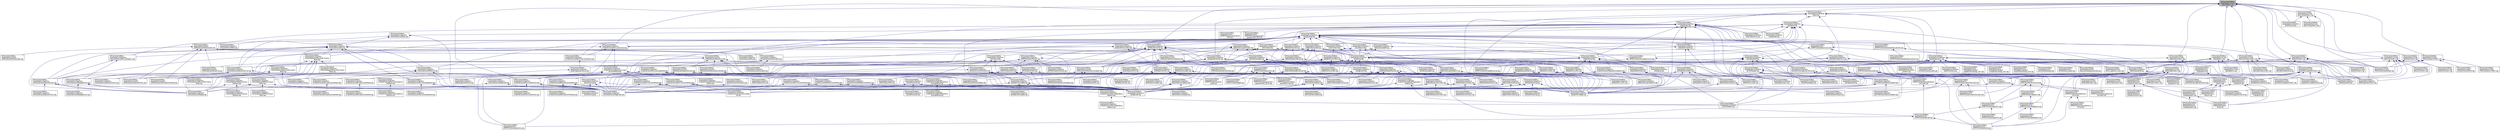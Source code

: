 digraph "OMCompiler/3rdParty/Ipopt/Ipopt/src/LinAlg/IpSymMatrix.hpp"
{
  edge [fontname="Helvetica",fontsize="10",labelfontname="Helvetica",labelfontsize="10"];
  node [fontname="Helvetica",fontsize="10",shape=record];
  Node23 [label="OMCompiler/3rdParty\l/Ipopt/Ipopt/src/LinAlg\l/IpSymMatrix.hpp",height=0.2,width=0.4,color="black", fillcolor="grey75", style="filled", fontcolor="black"];
  Node23 -> Node24 [dir="back",color="midnightblue",fontsize="10",style="solid",fontname="Helvetica"];
  Node24 [label="OMCompiler/3rdParty\l/Ipopt/Ipopt/src/Algorithm\l/IpIpoptData.hpp",height=0.2,width=0.4,color="black", fillcolor="white", style="filled",URL="$d8/dd7/_ip_ipopt_data_8hpp.html"];
  Node24 -> Node25 [dir="back",color="midnightblue",fontsize="10",style="solid",fontname="Helvetica"];
  Node25 [label="OMCompiler/3rdParty\l/Ipopt/Ipopt/contrib\l/MatlabInterface/src\l/callbackfunctions.hpp",height=0.2,width=0.4,color="black", fillcolor="white", style="filled",URL="$d4/df9/callbackfunctions_8hpp.html"];
  Node25 -> Node26 [dir="back",color="midnightblue",fontsize="10",style="solid",fontname="Helvetica"];
  Node26 [label="OMCompiler/3rdParty\l/Ipopt/Ipopt/contrib\l/MatlabInterface/src\l/callbackfunctions.cpp",height=0.2,width=0.4,color="black", fillcolor="white", style="filled",URL="$d6/da3/callbackfunctions_8cpp.html"];
  Node25 -> Node27 [dir="back",color="midnightblue",fontsize="10",style="solid",fontname="Helvetica"];
  Node27 [label="OMCompiler/3rdParty\l/Ipopt/Ipopt/contrib\l/MatlabInterface/src\l/ipopt.cpp",height=0.2,width=0.4,color="black", fillcolor="white", style="filled",URL="$d4/d35/ipopt_8cpp.html"];
  Node25 -> Node28 [dir="back",color="midnightblue",fontsize="10",style="solid",fontname="Helvetica"];
  Node28 [label="OMCompiler/3rdParty\l/Ipopt/Ipopt/contrib\l/MatlabInterface/src\l/matlabprogram.hpp",height=0.2,width=0.4,color="black", fillcolor="white", style="filled",URL="$db/d4a/matlabprogram_8hpp.html"];
  Node28 -> Node27 [dir="back",color="midnightblue",fontsize="10",style="solid",fontname="Helvetica"];
  Node28 -> Node29 [dir="back",color="midnightblue",fontsize="10",style="solid",fontname="Helvetica"];
  Node29 [label="OMCompiler/3rdParty\l/Ipopt/Ipopt/contrib\l/MatlabInterface/src\l/matlabprogram.cpp",height=0.2,width=0.4,color="black", fillcolor="white", style="filled",URL="$d7/d8c/matlabprogram_8cpp.html"];
  Node24 -> Node30 [dir="back",color="midnightblue",fontsize="10",style="solid",fontname="Helvetica"];
  Node30 [label="OMCompiler/3rdParty\l/Ipopt/Ipopt/contrib\l/sIPOPT/AmplSolver/SensAmpl\lTNLP.cpp",height=0.2,width=0.4,color="black", fillcolor="white", style="filled",URL="$da/d77/_sens_ampl_t_n_l_p_8cpp.html"];
  Node24 -> Node31 [dir="back",color="midnightblue",fontsize="10",style="solid",fontname="Helvetica"];
  Node31 [label="OMCompiler/3rdParty\l/Ipopt/Ipopt/contrib\l/sIPOPT/examples/parametric\l_cpp/parametricTNLP.cpp",height=0.2,width=0.4,color="black", fillcolor="white", style="filled",URL="$de/d3c/parametric_t_n_l_p_8cpp.html"];
  Node24 -> Node32 [dir="back",color="midnightblue",fontsize="10",style="solid",fontname="Helvetica"];
  Node32 [label="OMCompiler/3rdParty\l/Ipopt/Ipopt/src/Algorithm\l/Inexact/IpInexactData.hpp",height=0.2,width=0.4,color="black", fillcolor="white", style="filled",URL="$d3/d93/_ip_inexact_data_8hpp.html"];
  Node32 -> Node33 [dir="back",color="midnightblue",fontsize="10",style="solid",fontname="Helvetica"];
  Node33 [label="OMCompiler/3rdParty\l/Ipopt/Ipopt/src/Algorithm\l/Inexact/IpInexactAlgBuilder.cpp",height=0.2,width=0.4,color="black", fillcolor="white", style="filled",URL="$d4/d9d/_ip_inexact_alg_builder_8cpp.html"];
  Node32 -> Node34 [dir="back",color="midnightblue",fontsize="10",style="solid",fontname="Helvetica"];
  Node34 [label="OMCompiler/3rdParty\l/Ipopt/Ipopt/src/Algorithm\l/Inexact/IpInexactCq.hpp",height=0.2,width=0.4,color="black", fillcolor="white", style="filled",URL="$dd/ded/_ip_inexact_cq_8hpp.html"];
  Node34 -> Node33 [dir="back",color="midnightblue",fontsize="10",style="solid",fontname="Helvetica"];
  Node34 -> Node35 [dir="back",color="midnightblue",fontsize="10",style="solid",fontname="Helvetica"];
  Node35 [label="OMCompiler/3rdParty\l/Ipopt/Ipopt/src/Algorithm\l/Inexact/IpInexactLSAcceptor.hpp",height=0.2,width=0.4,color="black", fillcolor="white", style="filled",URL="$d5/de6/_ip_inexact_l_s_acceptor_8hpp.html"];
  Node35 -> Node33 [dir="back",color="midnightblue",fontsize="10",style="solid",fontname="Helvetica"];
  Node35 -> Node36 [dir="back",color="midnightblue",fontsize="10",style="solid",fontname="Helvetica"];
  Node36 [label="OMCompiler/3rdParty\l/Ipopt/Ipopt/src/Algorithm\l/Inexact/IpInexactLSAcceptor.cpp",height=0.2,width=0.4,color="black", fillcolor="white", style="filled",URL="$d5/d08/_ip_inexact_l_s_acceptor_8cpp.html"];
  Node35 -> Node37 [dir="back",color="midnightblue",fontsize="10",style="solid",fontname="Helvetica"];
  Node37 [label="OMCompiler/3rdParty\l/Ipopt/Ipopt/src/Algorithm\l/Inexact/IpInexactRegOp.cpp",height=0.2,width=0.4,color="black", fillcolor="white", style="filled",URL="$d2/d5b/_ip_inexact_reg_op_8cpp.html"];
  Node34 -> Node38 [dir="back",color="midnightblue",fontsize="10",style="solid",fontname="Helvetica"];
  Node38 [label="OMCompiler/3rdParty\l/Ipopt/Ipopt/src/Algorithm\l/Inexact/IpInexactNormalStepCalc.hpp",height=0.2,width=0.4,color="black", fillcolor="white", style="filled",URL="$d8/d28/_ip_inexact_normal_step_calc_8hpp.html"];
  Node38 -> Node39 [dir="back",color="midnightblue",fontsize="10",style="solid",fontname="Helvetica"];
  Node39 [label="OMCompiler/3rdParty\l/Ipopt/Ipopt/src/Algorithm\l/Inexact/IpInexactDoglegNormal.hpp",height=0.2,width=0.4,color="black", fillcolor="white", style="filled",URL="$d1/de6/_ip_inexact_dogleg_normal_8hpp.html"];
  Node39 -> Node33 [dir="back",color="midnightblue",fontsize="10",style="solid",fontname="Helvetica"];
  Node39 -> Node40 [dir="back",color="midnightblue",fontsize="10",style="solid",fontname="Helvetica"];
  Node40 [label="OMCompiler/3rdParty\l/Ipopt/Ipopt/src/Algorithm\l/Inexact/IpInexactDoglegNormal.cpp",height=0.2,width=0.4,color="black", fillcolor="white", style="filled",URL="$d3/d76/_ip_inexact_dogleg_normal_8cpp.html"];
  Node39 -> Node37 [dir="back",color="midnightblue",fontsize="10",style="solid",fontname="Helvetica"];
  Node38 -> Node41 [dir="back",color="midnightblue",fontsize="10",style="solid",fontname="Helvetica"];
  Node41 [label="OMCompiler/3rdParty\l/Ipopt/Ipopt/src/Algorithm\l/Inexact/IpInexactSearchDirCalc.hpp",height=0.2,width=0.4,color="black", fillcolor="white", style="filled",URL="$dc/d76/_ip_inexact_search_dir_calc_8hpp.html"];
  Node41 -> Node33 [dir="back",color="midnightblue",fontsize="10",style="solid",fontname="Helvetica"];
  Node41 -> Node37 [dir="back",color="midnightblue",fontsize="10",style="solid",fontname="Helvetica"];
  Node41 -> Node42 [dir="back",color="midnightblue",fontsize="10",style="solid",fontname="Helvetica"];
  Node42 [label="OMCompiler/3rdParty\l/Ipopt/Ipopt/src/Algorithm\l/Inexact/IpInexactSearchDirCalc.cpp",height=0.2,width=0.4,color="black", fillcolor="white", style="filled",URL="$d3/db0/_ip_inexact_search_dir_calc_8cpp.html"];
  Node34 -> Node43 [dir="back",color="midnightblue",fontsize="10",style="solid",fontname="Helvetica"];
  Node43 [label="OMCompiler/3rdParty\l/Ipopt/Ipopt/src/Algorithm\l/Inexact/IpInexactNewtonNormal.hpp",height=0.2,width=0.4,color="black", fillcolor="white", style="filled",URL="$d3/d30/_ip_inexact_newton_normal_8hpp.html"];
  Node43 -> Node39 [dir="back",color="midnightblue",fontsize="10",style="solid",fontname="Helvetica"];
  Node43 -> Node33 [dir="back",color="midnightblue",fontsize="10",style="solid",fontname="Helvetica"];
  Node43 -> Node44 [dir="back",color="midnightblue",fontsize="10",style="solid",fontname="Helvetica"];
  Node44 [label="OMCompiler/3rdParty\l/Ipopt/Ipopt/src/Algorithm\l/Inexact/IpInexactNewtonNormal.cpp",height=0.2,width=0.4,color="black", fillcolor="white", style="filled",URL="$df/d72/_ip_inexact_newton_normal_8cpp.html"];
  Node43 -> Node37 [dir="back",color="midnightblue",fontsize="10",style="solid",fontname="Helvetica"];
  Node34 -> Node45 [dir="back",color="midnightblue",fontsize="10",style="solid",fontname="Helvetica"];
  Node45 [label="OMCompiler/3rdParty\l/Ipopt/Ipopt/src/Algorithm\l/Inexact/IpIterativeSolverTermination\lTester.hpp",height=0.2,width=0.4,color="black", fillcolor="white", style="filled",URL="$df/de2/_ip_iterative_solver_termination_tester_8hpp.html"];
  Node45 -> Node46 [dir="back",color="midnightblue",fontsize="10",style="solid",fontname="Helvetica"];
  Node46 [label="OMCompiler/3rdParty\l/Ipopt/Ipopt/src/Algorithm\l/Inexact/IpInexactNormalTermination\lTester.hpp",height=0.2,width=0.4,color="black", fillcolor="white", style="filled",URL="$d2/d09/_ip_inexact_normal_termination_tester_8hpp.html"];
  Node46 -> Node39 [dir="back",color="midnightblue",fontsize="10",style="solid",fontname="Helvetica"];
  Node46 -> Node33 [dir="back",color="midnightblue",fontsize="10",style="solid",fontname="Helvetica"];
  Node46 -> Node47 [dir="back",color="midnightblue",fontsize="10",style="solid",fontname="Helvetica"];
  Node47 [label="OMCompiler/3rdParty\l/Ipopt/Ipopt/src/Algorithm\l/Inexact/IpInexactNormalTermination\lTester.cpp",height=0.2,width=0.4,color="black", fillcolor="white", style="filled",URL="$d7/d64/_ip_inexact_normal_termination_tester_8cpp.html"];
  Node46 -> Node37 [dir="back",color="midnightblue",fontsize="10",style="solid",fontname="Helvetica"];
  Node45 -> Node48 [dir="back",color="midnightblue",fontsize="10",style="solid",fontname="Helvetica"];
  Node48 [label="OMCompiler/3rdParty\l/Ipopt/Ipopt/src/Algorithm\l/Inexact/IpIterativePardisoSolver\lInterface.hpp",height=0.2,width=0.4,color="black", fillcolor="white", style="filled",URL="$d8/dab/_ip_iterative_pardiso_solver_interface_8hpp.html"];
  Node48 -> Node33 [dir="back",color="midnightblue",fontsize="10",style="solid",fontname="Helvetica"];
  Node48 -> Node37 [dir="back",color="midnightblue",fontsize="10",style="solid",fontname="Helvetica"];
  Node48 -> Node49 [dir="back",color="midnightblue",fontsize="10",style="solid",fontname="Helvetica"];
  Node49 [label="OMCompiler/3rdParty\l/Ipopt/Ipopt/src/Algorithm\l/Inexact/IpIterativePardisoSolver\lInterface.cpp",height=0.2,width=0.4,color="black", fillcolor="white", style="filled",URL="$d7/d60/_ip_iterative_pardiso_solver_interface_8cpp.html"];
  Node45 -> Node50 [dir="back",color="midnightblue",fontsize="10",style="solid",fontname="Helvetica"];
  Node50 [label="OMCompiler/3rdParty\l/Ipopt/Ipopt/src/Algorithm\l/Inexact/IpInexactPDTermination\lTester.hpp",height=0.2,width=0.4,color="black", fillcolor="white", style="filled",URL="$df/d3f/_ip_inexact_p_d_termination_tester_8hpp.html"];
  Node50 -> Node33 [dir="back",color="midnightblue",fontsize="10",style="solid",fontname="Helvetica"];
  Node50 -> Node51 [dir="back",color="midnightblue",fontsize="10",style="solid",fontname="Helvetica"];
  Node51 [label="OMCompiler/3rdParty\l/Ipopt/Ipopt/src/Algorithm\l/Inexact/IpInexactPDTermination\lTester.cpp",height=0.2,width=0.4,color="black", fillcolor="white", style="filled",URL="$d4/d09/_ip_inexact_p_d_termination_tester_8cpp.html"];
  Node50 -> Node37 [dir="back",color="midnightblue",fontsize="10",style="solid",fontname="Helvetica"];
  Node45 -> Node52 [dir="back",color="midnightblue",fontsize="10",style="solid",fontname="Helvetica"];
  Node52 [label="OMCompiler/3rdParty\l/Ipopt/Ipopt/src/Algorithm\l/Inexact/IpInexactPDSolver.cpp",height=0.2,width=0.4,color="black", fillcolor="white", style="filled",URL="$d5/d19/_ip_inexact_p_d_solver_8cpp.html"];
  Node45 -> Node53 [dir="back",color="midnightblue",fontsize="10",style="solid",fontname="Helvetica"];
  Node53 [label="OMCompiler/3rdParty\l/Ipopt/Ipopt/src/Algorithm\l/Inexact/IpIterativeSolverTermination\lTester.cpp",height=0.2,width=0.4,color="black", fillcolor="white", style="filled",URL="$dc/d3b/_ip_iterative_solver_termination_tester_8cpp.html"];
  Node34 -> Node41 [dir="back",color="midnightblue",fontsize="10",style="solid",fontname="Helvetica"];
  Node34 -> Node54 [dir="back",color="midnightblue",fontsize="10",style="solid",fontname="Helvetica"];
  Node54 [label="OMCompiler/3rdParty\l/Ipopt/Ipopt/src/Algorithm\l/Inexact/IpInexactPDSolver.hpp",height=0.2,width=0.4,color="black", fillcolor="white", style="filled",URL="$df/d0f/_ip_inexact_p_d_solver_8hpp.html"];
  Node54 -> Node41 [dir="back",color="midnightblue",fontsize="10",style="solid",fontname="Helvetica"];
  Node54 -> Node33 [dir="back",color="midnightblue",fontsize="10",style="solid",fontname="Helvetica"];
  Node54 -> Node52 [dir="back",color="midnightblue",fontsize="10",style="solid",fontname="Helvetica"];
  Node54 -> Node37 [dir="back",color="midnightblue",fontsize="10",style="solid",fontname="Helvetica"];
  Node34 -> Node55 [dir="back",color="midnightblue",fontsize="10",style="solid",fontname="Helvetica"];
  Node55 [label="OMCompiler/3rdParty\l/Ipopt/Ipopt/src/Algorithm\l/Inexact/IpInexactTSymScalingMethod.hpp",height=0.2,width=0.4,color="black", fillcolor="white", style="filled",URL="$d6/d57/_ip_inexact_t_sym_scaling_method_8hpp.html"];
  Node55 -> Node33 [dir="back",color="midnightblue",fontsize="10",style="solid",fontname="Helvetica"];
  Node55 -> Node56 [dir="back",color="midnightblue",fontsize="10",style="solid",fontname="Helvetica"];
  Node56 [label="OMCompiler/3rdParty\l/Ipopt/Ipopt/src/Algorithm\l/Inexact/IpInexactTSymScalingMethod.cpp",height=0.2,width=0.4,color="black", fillcolor="white", style="filled",URL="$db/db0/_ip_inexact_t_sym_scaling_method_8cpp.html"];
  Node34 -> Node48 [dir="back",color="midnightblue",fontsize="10",style="solid",fontname="Helvetica"];
  Node34 -> Node57 [dir="back",color="midnightblue",fontsize="10",style="solid",fontname="Helvetica"];
  Node57 [label="OMCompiler/3rdParty\l/Ipopt/Ipopt/src/Algorithm\l/Inexact/IpInexactCq.cpp",height=0.2,width=0.4,color="black", fillcolor="white", style="filled",URL="$d9/d79/_ip_inexact_cq_8cpp.html"];
  Node34 -> Node37 [dir="back",color="midnightblue",fontsize="10",style="solid",fontname="Helvetica"];
  Node32 -> Node58 [dir="back",color="midnightblue",fontsize="10",style="solid",fontname="Helvetica"];
  Node58 [label="OMCompiler/3rdParty\l/Ipopt/Ipopt/src/Algorithm\l/Inexact/IpInexactData.cpp",height=0.2,width=0.4,color="black", fillcolor="white", style="filled",URL="$d8/da5/_ip_inexact_data_8cpp.html"];
  Node24 -> Node59 [dir="back",color="midnightblue",fontsize="10",style="solid",fontname="Helvetica"];
  Node59 [label="OMCompiler/3rdParty\l/Ipopt/Ipopt/src/Algorithm\l/IpAlgStrategy.hpp",height=0.2,width=0.4,color="black", fillcolor="white", style="filled",URL="$d8/dc6/_ip_alg_strategy_8hpp.html"];
  Node59 -> Node60 [dir="back",color="midnightblue",fontsize="10",style="solid",fontname="Helvetica"];
  Node60 [label="OMCompiler/3rdParty\l/Ipopt/Ipopt/contrib\l/sIPOPT/src/SensAlgorithm.hpp",height=0.2,width=0.4,color="black", fillcolor="white", style="filled",URL="$dd/d72/_sens_algorithm_8hpp.html"];
  Node60 -> Node61 [dir="back",color="midnightblue",fontsize="10",style="solid",fontname="Helvetica"];
  Node61 [label="OMCompiler/3rdParty\l/Ipopt/Ipopt/contrib\l/sIPOPT/src/SensAlgorithm.cpp",height=0.2,width=0.4,color="black", fillcolor="white", style="filled",URL="$dd/d54/_sens_algorithm_8cpp.html"];
  Node60 -> Node62 [dir="back",color="midnightblue",fontsize="10",style="solid",fontname="Helvetica"];
  Node62 [label="OMCompiler/3rdParty\l/Ipopt/Ipopt/contrib\l/sIPOPT/src/SensBuilder.hpp",height=0.2,width=0.4,color="black", fillcolor="white", style="filled",URL="$d3/d9c/_sens_builder_8hpp.html"];
  Node62 -> Node63 [dir="back",color="midnightblue",fontsize="10",style="solid",fontname="Helvetica"];
  Node63 [label="OMCompiler/3rdParty\l/Ipopt/Ipopt/contrib\l/sIPOPT/src/SensApplication.cpp",height=0.2,width=0.4,color="black", fillcolor="white", style="filled",URL="$d7/dda/_sens_application_8cpp.html"];
  Node62 -> Node64 [dir="back",color="midnightblue",fontsize="10",style="solid",fontname="Helvetica"];
  Node64 [label="OMCompiler/3rdParty\l/Ipopt/Ipopt/contrib\l/sIPOPT/src/SensBuilder.cpp",height=0.2,width=0.4,color="black", fillcolor="white", style="filled",URL="$d8/dfc/_sens_builder_8cpp.html"];
  Node59 -> Node65 [dir="back",color="midnightblue",fontsize="10",style="solid",fontname="Helvetica"];
  Node65 [label="OMCompiler/3rdParty\l/Ipopt/Ipopt/contrib\l/sIPOPT/src/SensStepCalc.hpp",height=0.2,width=0.4,color="black", fillcolor="white", style="filled",URL="$de/d13/_sens_step_calc_8hpp.html"];
  Node65 -> Node60 [dir="back",color="midnightblue",fontsize="10",style="solid",fontname="Helvetica"];
  Node65 -> Node66 [dir="back",color="midnightblue",fontsize="10",style="solid",fontname="Helvetica"];
  Node66 [label="OMCompiler/3rdParty\l/Ipopt/Ipopt/contrib\l/sIPOPT/src/SensStdStepCalc.hpp",height=0.2,width=0.4,color="black", fillcolor="white", style="filled",URL="$db/d02/_sens_std_step_calc_8hpp.html"];
  Node66 -> Node64 [dir="back",color="midnightblue",fontsize="10",style="solid",fontname="Helvetica"];
  Node66 -> Node67 [dir="back",color="midnightblue",fontsize="10",style="solid",fontname="Helvetica"];
  Node67 [label="OMCompiler/3rdParty\l/Ipopt/Ipopt/contrib\l/sIPOPT/src/SensStdStepCalc.cpp",height=0.2,width=0.4,color="black", fillcolor="white", style="filled",URL="$de/dd8/_sens_std_step_calc_8cpp.html"];
  Node59 -> Node68 [dir="back",color="midnightblue",fontsize="10",style="solid",fontname="Helvetica"];
  Node68 [label="OMCompiler/3rdParty\l/Ipopt/Ipopt/contrib\l/sIPOPT/src/SensPCalculator.hpp",height=0.2,width=0.4,color="black", fillcolor="white", style="filled",URL="$dc/d7c/_sens_p_calculator_8hpp.html"];
  Node68 -> Node69 [dir="back",color="midnightblue",fontsize="10",style="solid",fontname="Helvetica"];
  Node69 [label="OMCompiler/3rdParty\l/Ipopt/Ipopt/contrib\l/sIPOPT/src/SensSchurDriver.hpp",height=0.2,width=0.4,color="black", fillcolor="white", style="filled",URL="$dc/d0f/_sens_schur_driver_8hpp.html"];
  Node69 -> Node65 [dir="back",color="midnightblue",fontsize="10",style="solid",fontname="Helvetica"];
  Node69 -> Node60 [dir="back",color="midnightblue",fontsize="10",style="solid",fontname="Helvetica"];
  Node69 -> Node70 [dir="back",color="midnightblue",fontsize="10",style="solid",fontname="Helvetica"];
  Node70 [label="OMCompiler/3rdParty\l/Ipopt/Ipopt/contrib\l/sIPOPT/src/SensDenseGenSchur\lDriver.hpp",height=0.2,width=0.4,color="black", fillcolor="white", style="filled",URL="$d2/d6d/_sens_dense_gen_schur_driver_8hpp.html"];
  Node70 -> Node64 [dir="back",color="midnightblue",fontsize="10",style="solid",fontname="Helvetica"];
  Node70 -> Node71 [dir="back",color="midnightblue",fontsize="10",style="solid",fontname="Helvetica"];
  Node71 [label="OMCompiler/3rdParty\l/Ipopt/Ipopt/contrib\l/sIPOPT/src/SensDenseGenSchur\lDriver.cpp",height=0.2,width=0.4,color="black", fillcolor="white", style="filled",URL="$d2/d9c/_sens_dense_gen_schur_driver_8cpp.html"];
  Node68 -> Node72 [dir="back",color="midnightblue",fontsize="10",style="solid",fontname="Helvetica"];
  Node72 [label="OMCompiler/3rdParty\l/Ipopt/Ipopt/contrib\l/sIPOPT/src/SensReducedHessian\lCalculator.hpp",height=0.2,width=0.4,color="black", fillcolor="white", style="filled",URL="$de/d05/_sens_reduced_hessian_calculator_8hpp.html"];
  Node72 -> Node62 [dir="back",color="midnightblue",fontsize="10",style="solid",fontname="Helvetica"];
  Node72 -> Node73 [dir="back",color="midnightblue",fontsize="10",style="solid",fontname="Helvetica"];
  Node73 [label="OMCompiler/3rdParty\l/Ipopt/Ipopt/contrib\l/sIPOPT/src/SensReducedHessian\lCalculator.cpp",height=0.2,width=0.4,color="black", fillcolor="white", style="filled",URL="$d1/d49/_sens_reduced_hessian_calculator_8cpp.html"];
  Node68 -> Node64 [dir="back",color="midnightblue",fontsize="10",style="solid",fontname="Helvetica"];
  Node68 -> Node74 [dir="back",color="midnightblue",fontsize="10",style="solid",fontname="Helvetica"];
  Node74 [label="OMCompiler/3rdParty\l/Ipopt/Ipopt/contrib\l/sIPOPT/src/SensIndexPCalculator.hpp",height=0.2,width=0.4,color="black", fillcolor="white", style="filled",URL="$d4/d2b/_sens_index_p_calculator_8hpp.html"];
  Node74 -> Node64 [dir="back",color="midnightblue",fontsize="10",style="solid",fontname="Helvetica"];
  Node74 -> Node75 [dir="back",color="midnightblue",fontsize="10",style="solid",fontname="Helvetica"];
  Node75 [label="OMCompiler/3rdParty\l/Ipopt/Ipopt/contrib\l/sIPOPT/src/SensIndexPCalculator.cpp",height=0.2,width=0.4,color="black", fillcolor="white", style="filled",URL="$d0/d1b/_sens_index_p_calculator_8cpp.html"];
  Node59 -> Node76 [dir="back",color="midnightblue",fontsize="10",style="solid",fontname="Helvetica"];
  Node76 [label="OMCompiler/3rdParty\l/Ipopt/Ipopt/contrib\l/sIPOPT/src/SensBacksolver.hpp",height=0.2,width=0.4,color="black", fillcolor="white", style="filled",URL="$de/df7/_sens_backsolver_8hpp.html"];
  Node76 -> Node77 [dir="back",color="midnightblue",fontsize="10",style="solid",fontname="Helvetica"];
  Node77 [label="OMCompiler/3rdParty\l/Ipopt/Ipopt/contrib\l/sIPOPT/src/SensSimpleBacksolver.hpp",height=0.2,width=0.4,color="black", fillcolor="white", style="filled",URL="$d0/d89/_sens_simple_backsolver_8hpp.html"];
  Node77 -> Node68 [dir="back",color="midnightblue",fontsize="10",style="solid",fontname="Helvetica"];
  Node77 -> Node78 [dir="back",color="midnightblue",fontsize="10",style="solid",fontname="Helvetica"];
  Node78 [label="OMCompiler/3rdParty\l/Ipopt/Ipopt/contrib\l/sIPOPT/src/SensSimpleBacksolver.cpp",height=0.2,width=0.4,color="black", fillcolor="white", style="filled",URL="$df/d9c/_sens_simple_backsolver_8cpp.html"];
  Node76 -> Node70 [dir="back",color="midnightblue",fontsize="10",style="solid",fontname="Helvetica"];
  Node76 -> Node66 [dir="back",color="midnightblue",fontsize="10",style="solid",fontname="Helvetica"];
  Node59 -> Node72 [dir="back",color="midnightblue",fontsize="10",style="solid",fontname="Helvetica"];
  Node59 -> Node79 [dir="back",color="midnightblue",fontsize="10",style="solid",fontname="Helvetica"];
  Node79 [label="OMCompiler/3rdParty\l/Ipopt/Ipopt/contrib\l/sIPOPT/src/SensMetadataMeasurement.hpp",height=0.2,width=0.4,color="black", fillcolor="white", style="filled",URL="$d2/dcf/_sens_metadata_measurement_8hpp.html"];
  Node79 -> Node64 [dir="back",color="midnightblue",fontsize="10",style="solid",fontname="Helvetica"];
  Node79 -> Node80 [dir="back",color="midnightblue",fontsize="10",style="solid",fontname="Helvetica"];
  Node80 [label="OMCompiler/3rdParty\l/Ipopt/Ipopt/contrib\l/sIPOPT/src/SensMetadataMeasurement.cpp",height=0.2,width=0.4,color="black", fillcolor="white", style="filled",URL="$de/da0/_sens_metadata_measurement_8cpp.html"];
  Node59 -> Node38 [dir="back",color="midnightblue",fontsize="10",style="solid",fontname="Helvetica"];
  Node59 -> Node43 [dir="back",color="midnightblue",fontsize="10",style="solid",fontname="Helvetica"];
  Node59 -> Node45 [dir="back",color="midnightblue",fontsize="10",style="solid",fontname="Helvetica"];
  Node59 -> Node54 [dir="back",color="midnightblue",fontsize="10",style="solid",fontname="Helvetica"];
  Node59 -> Node81 [dir="back",color="midnightblue",fontsize="10",style="solid",fontname="Helvetica"];
  Node81 [label="OMCompiler/3rdParty\l/Ipopt/Ipopt/src/Algorithm\l/IpMuUpdate.hpp",height=0.2,width=0.4,color="black", fillcolor="white", style="filled",URL="$d1/d92/_ip_mu_update_8hpp.html"];
  Node81 -> Node82 [dir="back",color="midnightblue",fontsize="10",style="solid",fontname="Helvetica"];
  Node82 [label="OMCompiler/3rdParty\l/Ipopt/Ipopt/src/Algorithm\l/IpAdaptiveMuUpdate.hpp",height=0.2,width=0.4,color="black", fillcolor="white", style="filled",URL="$d7/d78/_ip_adaptive_mu_update_8hpp.html"];
  Node82 -> Node33 [dir="back",color="midnightblue",fontsize="10",style="solid",fontname="Helvetica"];
  Node82 -> Node83 [dir="back",color="midnightblue",fontsize="10",style="solid",fontname="Helvetica"];
  Node83 [label="OMCompiler/3rdParty\l/Ipopt/Ipopt/src/Algorithm\l/IpAdaptiveMuUpdate.cpp",height=0.2,width=0.4,color="black", fillcolor="white", style="filled",URL="$d9/dd5/_ip_adaptive_mu_update_8cpp.html"];
  Node82 -> Node84 [dir="back",color="midnightblue",fontsize="10",style="solid",fontname="Helvetica"];
  Node84 [label="OMCompiler/3rdParty\l/Ipopt/Ipopt/src/Algorithm\l/IpAlgBuilder.cpp",height=0.2,width=0.4,color="black", fillcolor="white", style="filled",URL="$df/d94/_ip_alg_builder_8cpp.html"];
  Node82 -> Node85 [dir="back",color="midnightblue",fontsize="10",style="solid",fontname="Helvetica"];
  Node85 [label="OMCompiler/3rdParty\l/Ipopt/Ipopt/src/Algorithm\l/IpAlgorithmRegOp.cpp",height=0.2,width=0.4,color="black", fillcolor="white", style="filled",URL="$dd/d80/_ip_algorithm_reg_op_8cpp.html"];
  Node81 -> Node86 [dir="back",color="midnightblue",fontsize="10",style="solid",fontname="Helvetica"];
  Node86 [label="OMCompiler/3rdParty\l/Ipopt/Ipopt/src/Algorithm\l/IpIpoptAlg.hpp",height=0.2,width=0.4,color="black", fillcolor="white", style="filled",URL="$d0/d77/_ip_ipopt_alg_8hpp.html"];
  Node86 -> Node87 [dir="back",color="midnightblue",fontsize="10",style="solid",fontname="Helvetica"];
  Node87 [label="OMCompiler/3rdParty\l/Ipopt/Ipopt/contrib\l/sIPOPT/AmplSolver/ampl\l_sipopt.cpp",height=0.2,width=0.4,color="black", fillcolor="white", style="filled",URL="$d0/db4/ampl__sipopt_8cpp.html"];
  Node86 -> Node88 [dir="back",color="midnightblue",fontsize="10",style="solid",fontname="Helvetica"];
  Node88 [label="OMCompiler/3rdParty\l/Ipopt/Ipopt/contrib\l/sIPOPT/examples/parametric\l_cpp/parametric_driver.cpp",height=0.2,width=0.4,color="black", fillcolor="white", style="filled",URL="$d9/dd5/parametric__driver_8cpp.html"];
  Node86 -> Node89 [dir="back",color="midnightblue",fontsize="10",style="solid",fontname="Helvetica"];
  Node89 [label="OMCompiler/3rdParty\l/Ipopt/Ipopt/contrib\l/sIPOPT/examples/redhess\l_cpp/redhess_cpp.cpp",height=0.2,width=0.4,color="black", fillcolor="white", style="filled",URL="$dc/dea/redhess__cpp_8cpp.html"];
  Node86 -> Node63 [dir="back",color="midnightblue",fontsize="10",style="solid",fontname="Helvetica"];
  Node86 -> Node90 [dir="back",color="midnightblue",fontsize="10",style="solid",fontname="Helvetica"];
  Node90 [label="OMCompiler/3rdParty\l/Ipopt/Ipopt/src/Algorithm\l/IpAlgBuilder.hpp",height=0.2,width=0.4,color="black", fillcolor="white", style="filled",URL="$d4/d4e/_ip_alg_builder_8hpp.html"];
  Node90 -> Node91 [dir="back",color="midnightblue",fontsize="10",style="solid",fontname="Helvetica"];
  Node91 [label="OMCompiler/3rdParty\l/Ipopt/Ipopt/src/Algorithm\l/Inexact/IpInexactAlgBuilder.hpp",height=0.2,width=0.4,color="black", fillcolor="white", style="filled",URL="$da/dc4/_ip_inexact_alg_builder_8hpp.html"];
  Node91 -> Node33 [dir="back",color="midnightblue",fontsize="10",style="solid",fontname="Helvetica"];
  Node91 -> Node37 [dir="back",color="midnightblue",fontsize="10",style="solid",fontname="Helvetica"];
  Node90 -> Node84 [dir="back",color="midnightblue",fontsize="10",style="solid",fontname="Helvetica"];
  Node90 -> Node85 [dir="back",color="midnightblue",fontsize="10",style="solid",fontname="Helvetica"];
  Node90 -> Node92 [dir="back",color="midnightblue",fontsize="10",style="solid",fontname="Helvetica"];
  Node92 [label="OMCompiler/3rdParty\l/Ipopt/Ipopt/src/Interfaces\l/IpIpoptApplication.cpp",height=0.2,width=0.4,color="black", fillcolor="white", style="filled",URL="$de/de4/_ip_ipopt_application_8cpp.html"];
  Node86 -> Node93 [dir="back",color="midnightblue",fontsize="10",style="solid",fontname="Helvetica"];
  Node93 [label="OMCompiler/3rdParty\l/Ipopt/Ipopt/src/Algorithm\l/IpRestoMinC_1Nrm.hpp",height=0.2,width=0.4,color="black", fillcolor="white", style="filled",URL="$dd/dd8/_ip_resto_min_c__1_nrm_8hpp.html"];
  Node93 -> Node84 [dir="back",color="midnightblue",fontsize="10",style="solid",fontname="Helvetica"];
  Node93 -> Node85 [dir="back",color="midnightblue",fontsize="10",style="solid",fontname="Helvetica"];
  Node93 -> Node94 [dir="back",color="midnightblue",fontsize="10",style="solid",fontname="Helvetica"];
  Node94 [label="OMCompiler/3rdParty\l/Ipopt/Ipopt/src/Algorithm\l/IpRestoMinC_1Nrm.cpp",height=0.2,width=0.4,color="black", fillcolor="white", style="filled",URL="$dd/d95/_ip_resto_min_c__1_nrm_8cpp.html"];
  Node86 -> Node95 [dir="back",color="midnightblue",fontsize="10",style="solid",fontname="Helvetica"];
  Node95 [label="OMCompiler/3rdParty\l/Ipopt/Ipopt/src/Algorithm\l/IpRestoRestoPhase.hpp",height=0.2,width=0.4,color="black", fillcolor="white", style="filled",URL="$d4/daa/_ip_resto_resto_phase_8hpp.html"];
  Node95 -> Node84 [dir="back",color="midnightblue",fontsize="10",style="solid",fontname="Helvetica"];
  Node95 -> Node96 [dir="back",color="midnightblue",fontsize="10",style="solid",fontname="Helvetica"];
  Node96 [label="OMCompiler/3rdParty\l/Ipopt/Ipopt/src/Algorithm\l/IpRestoRestoPhase.cpp",height=0.2,width=0.4,color="black", fillcolor="white", style="filled",URL="$db/de3/_ip_resto_resto_phase_8cpp.html"];
  Node86 -> Node85 [dir="back",color="midnightblue",fontsize="10",style="solid",fontname="Helvetica"];
  Node86 -> Node97 [dir="back",color="midnightblue",fontsize="10",style="solid",fontname="Helvetica"];
  Node97 [label="OMCompiler/3rdParty\l/Ipopt/Ipopt/src/Algorithm\l/IpIpoptAlg.cpp",height=0.2,width=0.4,color="black", fillcolor="white", style="filled",URL="$d4/d0b/_ip_ipopt_alg_8cpp.html"];
  Node86 -> Node98 [dir="back",color="midnightblue",fontsize="10",style="solid",fontname="Helvetica"];
  Node98 [label="OMCompiler/3rdParty\l/Ipopt/Ipopt/src/contrib\l/CGPenalty/IpCGPenaltyLSAcceptor.hpp",height=0.2,width=0.4,color="black", fillcolor="white", style="filled",URL="$d4/d67/_ip_c_g_penalty_l_s_acceptor_8hpp.html"];
  Node98 -> Node84 [dir="back",color="midnightblue",fontsize="10",style="solid",fontname="Helvetica"];
  Node98 -> Node99 [dir="back",color="midnightblue",fontsize="10",style="solid",fontname="Helvetica"];
  Node99 [label="OMCompiler/3rdParty\l/Ipopt/Ipopt/src/contrib\l/CGPenalty/IpCGPenaltyLSAcceptor.cpp",height=0.2,width=0.4,color="black", fillcolor="white", style="filled",URL="$df/db6/_ip_c_g_penalty_l_s_acceptor_8cpp.html"];
  Node98 -> Node100 [dir="back",color="midnightblue",fontsize="10",style="solid",fontname="Helvetica"];
  Node100 [label="OMCompiler/3rdParty\l/Ipopt/Ipopt/src/contrib\l/CGPenalty/IpCGPenaltyRegOp.cpp",height=0.2,width=0.4,color="black", fillcolor="white", style="filled",URL="$d1/d8b/_ip_c_g_penalty_reg_op_8cpp.html"];
  Node86 -> Node99 [dir="back",color="midnightblue",fontsize="10",style="solid",fontname="Helvetica"];
  Node86 -> Node92 [dir="back",color="midnightblue",fontsize="10",style="solid",fontname="Helvetica"];
  Node81 -> Node101 [dir="back",color="midnightblue",fontsize="10",style="solid",fontname="Helvetica"];
  Node101 [label="OMCompiler/3rdParty\l/Ipopt/Ipopt/src/Algorithm\l/IpMonotoneMuUpdate.hpp",height=0.2,width=0.4,color="black", fillcolor="white", style="filled",URL="$df/d5c/_ip_monotone_mu_update_8hpp.html"];
  Node101 -> Node33 [dir="back",color="midnightblue",fontsize="10",style="solid",fontname="Helvetica"];
  Node101 -> Node84 [dir="back",color="midnightblue",fontsize="10",style="solid",fontname="Helvetica"];
  Node101 -> Node85 [dir="back",color="midnightblue",fontsize="10",style="solid",fontname="Helvetica"];
  Node101 -> Node102 [dir="back",color="midnightblue",fontsize="10",style="solid",fontname="Helvetica"];
  Node102 [label="OMCompiler/3rdParty\l/Ipopt/Ipopt/src/Algorithm\l/IpMonotoneMuUpdate.cpp",height=0.2,width=0.4,color="black", fillcolor="white", style="filled",URL="$db/d24/_ip_monotone_mu_update_8cpp.html"];
  Node59 -> Node103 [dir="back",color="midnightblue",fontsize="10",style="solid",fontname="Helvetica"];
  Node103 [label="OMCompiler/3rdParty\l/Ipopt/Ipopt/src/Algorithm\l/IpLineSearch.hpp",height=0.2,width=0.4,color="black", fillcolor="white", style="filled",URL="$d2/d38/_ip_line_search_8hpp.html"];
  Node103 -> Node82 [dir="back",color="midnightblue",fontsize="10",style="solid",fontname="Helvetica"];
  Node103 -> Node86 [dir="back",color="midnightblue",fontsize="10",style="solid",fontname="Helvetica"];
  Node103 -> Node104 [dir="back",color="midnightblue",fontsize="10",style="solid",fontname="Helvetica"];
  Node104 [label="OMCompiler/3rdParty\l/Ipopt/Ipopt/src/Algorithm\l/IpBacktrackingLineSearch.hpp",height=0.2,width=0.4,color="black", fillcolor="white", style="filled",URL="$da/d68/_ip_backtracking_line_search_8hpp.html"];
  Node104 -> Node33 [dir="back",color="midnightblue",fontsize="10",style="solid",fontname="Helvetica"];
  Node104 -> Node84 [dir="back",color="midnightblue",fontsize="10",style="solid",fontname="Helvetica"];
  Node104 -> Node85 [dir="back",color="midnightblue",fontsize="10",style="solid",fontname="Helvetica"];
  Node104 -> Node105 [dir="back",color="midnightblue",fontsize="10",style="solid",fontname="Helvetica"];
  Node105 [label="OMCompiler/3rdParty\l/Ipopt/Ipopt/src/Algorithm\l/IpBacktrackingLineSearch.cpp",height=0.2,width=0.4,color="black", fillcolor="white", style="filled",URL="$d1/dbf/_ip_backtracking_line_search_8cpp.html"];
  Node103 -> Node101 [dir="back",color="midnightblue",fontsize="10",style="solid",fontname="Helvetica"];
  Node59 -> Node106 [dir="back",color="midnightblue",fontsize="10",style="solid",fontname="Helvetica"];
  Node106 [label="OMCompiler/3rdParty\l/Ipopt/Ipopt/src/Algorithm\l/IpMuOracle.hpp",height=0.2,width=0.4,color="black", fillcolor="white", style="filled",URL="$de/d02/_ip_mu_oracle_8hpp.html"];
  Node106 -> Node82 [dir="back",color="midnightblue",fontsize="10",style="solid",fontname="Helvetica"];
  Node106 -> Node107 [dir="back",color="midnightblue",fontsize="10",style="solid",fontname="Helvetica"];
  Node107 [label="OMCompiler/3rdParty\l/Ipopt/Ipopt/src/Algorithm\l/IpQualityFunctionMuOracle.hpp",height=0.2,width=0.4,color="black", fillcolor="white", style="filled",URL="$d8/d29/_ip_quality_function_mu_oracle_8hpp.html"];
  Node107 -> Node82 [dir="back",color="midnightblue",fontsize="10",style="solid",fontname="Helvetica"];
  Node107 -> Node84 [dir="back",color="midnightblue",fontsize="10",style="solid",fontname="Helvetica"];
  Node107 -> Node85 [dir="back",color="midnightblue",fontsize="10",style="solid",fontname="Helvetica"];
  Node107 -> Node108 [dir="back",color="midnightblue",fontsize="10",style="solid",fontname="Helvetica"];
  Node108 [label="OMCompiler/3rdParty\l/Ipopt/Ipopt/src/Algorithm\l/IpQualityFunctionMuOracle.cpp",height=0.2,width=0.4,color="black", fillcolor="white", style="filled",URL="$d1/dd2/_ip_quality_function_mu_oracle_8cpp.html"];
  Node106 -> Node109 [dir="back",color="midnightblue",fontsize="10",style="solid",fontname="Helvetica"];
  Node109 [label="OMCompiler/3rdParty\l/Ipopt/Ipopt/src/Algorithm\l/IpLoqoMuOracle.hpp",height=0.2,width=0.4,color="black", fillcolor="white", style="filled",URL="$d9/def/_ip_loqo_mu_oracle_8hpp.html"];
  Node109 -> Node33 [dir="back",color="midnightblue",fontsize="10",style="solid",fontname="Helvetica"];
  Node109 -> Node84 [dir="back",color="midnightblue",fontsize="10",style="solid",fontname="Helvetica"];
  Node109 -> Node110 [dir="back",color="midnightblue",fontsize="10",style="solid",fontname="Helvetica"];
  Node110 [label="OMCompiler/3rdParty\l/Ipopt/Ipopt/src/Algorithm\l/IpLoqoMuOracle.cpp",height=0.2,width=0.4,color="black", fillcolor="white", style="filled",URL="$d6/d40/_ip_loqo_mu_oracle_8cpp.html"];
  Node106 -> Node111 [dir="back",color="midnightblue",fontsize="10",style="solid",fontname="Helvetica"];
  Node111 [label="OMCompiler/3rdParty\l/Ipopt/Ipopt/src/Algorithm\l/IpProbingMuOracle.hpp",height=0.2,width=0.4,color="black", fillcolor="white", style="filled",URL="$d7/d40/_ip_probing_mu_oracle_8hpp.html"];
  Node111 -> Node84 [dir="back",color="midnightblue",fontsize="10",style="solid",fontname="Helvetica"];
  Node111 -> Node85 [dir="back",color="midnightblue",fontsize="10",style="solid",fontname="Helvetica"];
  Node111 -> Node112 [dir="back",color="midnightblue",fontsize="10",style="solid",fontname="Helvetica"];
  Node112 [label="OMCompiler/3rdParty\l/Ipopt/Ipopt/src/Algorithm\l/IpProbingMuOracle.cpp",height=0.2,width=0.4,color="black", fillcolor="white", style="filled",URL="$dc/da4/_ip_probing_mu_oracle_8cpp.html"];
  Node59 -> Node113 [dir="back",color="midnightblue",fontsize="10",style="solid",fontname="Helvetica"];
  Node113 [label="OMCompiler/3rdParty\l/Ipopt/Ipopt/src/Algorithm\l/IpPDSystemSolver.hpp",height=0.2,width=0.4,color="black", fillcolor="white", style="filled",URL="$d0/de5/_ip_p_d_system_solver_8hpp.html"];
  Node113 -> Node77 [dir="back",color="midnightblue",fontsize="10",style="solid",fontname="Helvetica"];
  Node113 -> Node114 [dir="back",color="midnightblue",fontsize="10",style="solid",fontname="Helvetica"];
  Node114 [label="OMCompiler/3rdParty\l/Ipopt/Ipopt/contrib\l/sIPOPT/src/SensApplication.hpp",height=0.2,width=0.4,color="black", fillcolor="white", style="filled",URL="$d1/d29/_sens_application_8hpp.html"];
  Node114 -> Node87 [dir="back",color="midnightblue",fontsize="10",style="solid",fontname="Helvetica"];
  Node114 -> Node88 [dir="back",color="midnightblue",fontsize="10",style="solid",fontname="Helvetica"];
  Node114 -> Node89 [dir="back",color="midnightblue",fontsize="10",style="solid",fontname="Helvetica"];
  Node114 -> Node63 [dir="back",color="midnightblue",fontsize="10",style="solid",fontname="Helvetica"];
  Node114 -> Node115 [dir="back",color="midnightblue",fontsize="10",style="solid",fontname="Helvetica"];
  Node115 [label="OMCompiler/3rdParty\l/Ipopt/Ipopt/contrib\l/sIPOPT/src/SensRegOp.cpp",height=0.2,width=0.4,color="black", fillcolor="white", style="filled",URL="$d8/d85/_sens_reg_op_8cpp.html"];
  Node113 -> Node62 [dir="back",color="midnightblue",fontsize="10",style="solid",fontname="Helvetica"];
  Node113 -> Node107 [dir="back",color="midnightblue",fontsize="10",style="solid",fontname="Helvetica"];
  Node113 -> Node116 [dir="back",color="midnightblue",fontsize="10",style="solid",fontname="Helvetica"];
  Node116 [label="OMCompiler/3rdParty\l/Ipopt/Ipopt/src/Algorithm\l/IpPDFullSpaceSolver.hpp",height=0.2,width=0.4,color="black", fillcolor="white", style="filled",URL="$d7/df1/_ip_p_d_full_space_solver_8hpp.html"];
  Node116 -> Node84 [dir="back",color="midnightblue",fontsize="10",style="solid",fontname="Helvetica"];
  Node116 -> Node85 [dir="back",color="midnightblue",fontsize="10",style="solid",fontname="Helvetica"];
  Node116 -> Node117 [dir="back",color="midnightblue",fontsize="10",style="solid",fontname="Helvetica"];
  Node117 [label="OMCompiler/3rdParty\l/Ipopt/Ipopt/src/Algorithm\l/IpPDFullSpaceSolver.cpp",height=0.2,width=0.4,color="black", fillcolor="white", style="filled",URL="$dd/db6/_ip_p_d_full_space_solver_8cpp.html"];
  Node113 -> Node118 [dir="back",color="midnightblue",fontsize="10",style="solid",fontname="Helvetica"];
  Node118 [label="OMCompiler/3rdParty\l/Ipopt/Ipopt/src/Algorithm\l/IpFilterLSAcceptor.hpp",height=0.2,width=0.4,color="black", fillcolor="white", style="filled",URL="$d1/d00/_ip_filter_l_s_acceptor_8hpp.html"];
  Node118 -> Node84 [dir="back",color="midnightblue",fontsize="10",style="solid",fontname="Helvetica"];
  Node118 -> Node119 [dir="back",color="midnightblue",fontsize="10",style="solid",fontname="Helvetica"];
  Node119 [label="OMCompiler/3rdParty\l/Ipopt/Ipopt/src/Algorithm\l/IpRestoFilterConvCheck.hpp",height=0.2,width=0.4,color="black", fillcolor="white", style="filled",URL="$db/d97/_ip_resto_filter_conv_check_8hpp.html"];
  Node119 -> Node84 [dir="back",color="midnightblue",fontsize="10",style="solid",fontname="Helvetica"];
  Node119 -> Node85 [dir="back",color="midnightblue",fontsize="10",style="solid",fontname="Helvetica"];
  Node119 -> Node120 [dir="back",color="midnightblue",fontsize="10",style="solid",fontname="Helvetica"];
  Node120 [label="OMCompiler/3rdParty\l/Ipopt/Ipopt/src/Algorithm\l/IpRestoFilterConvCheck.cpp",height=0.2,width=0.4,color="black", fillcolor="white", style="filled",URL="$d6/d85/_ip_resto_filter_conv_check_8cpp.html"];
  Node118 -> Node85 [dir="back",color="midnightblue",fontsize="10",style="solid",fontname="Helvetica"];
  Node118 -> Node121 [dir="back",color="midnightblue",fontsize="10",style="solid",fontname="Helvetica"];
  Node121 [label="OMCompiler/3rdParty\l/Ipopt/Ipopt/src/Algorithm\l/IpFilterLSAcceptor.cpp",height=0.2,width=0.4,color="black", fillcolor="white", style="filled",URL="$d5/d78/_ip_filter_l_s_acceptor_8cpp.html"];
  Node113 -> Node122 [dir="back",color="midnightblue",fontsize="10",style="solid",fontname="Helvetica"];
  Node122 [label="OMCompiler/3rdParty\l/Ipopt/Ipopt/src/Algorithm\l/IpPenaltyLSAcceptor.hpp",height=0.2,width=0.4,color="black", fillcolor="white", style="filled",URL="$d2/daa/_ip_penalty_l_s_acceptor_8hpp.html"];
  Node122 -> Node84 [dir="back",color="midnightblue",fontsize="10",style="solid",fontname="Helvetica"];
  Node122 -> Node123 [dir="back",color="midnightblue",fontsize="10",style="solid",fontname="Helvetica"];
  Node123 [label="OMCompiler/3rdParty\l/Ipopt/Ipopt/src/Algorithm\l/IpRestoPenaltyConvCheck.hpp",height=0.2,width=0.4,color="black", fillcolor="white", style="filled",URL="$dd/d69/_ip_resto_penalty_conv_check_8hpp.html"];
  Node123 -> Node84 [dir="back",color="midnightblue",fontsize="10",style="solid",fontname="Helvetica"];
  Node123 -> Node85 [dir="back",color="midnightblue",fontsize="10",style="solid",fontname="Helvetica"];
  Node123 -> Node124 [dir="back",color="midnightblue",fontsize="10",style="solid",fontname="Helvetica"];
  Node124 [label="OMCompiler/3rdParty\l/Ipopt/Ipopt/src/Algorithm\l/IpRestoPenaltyConvCheck.cpp",height=0.2,width=0.4,color="black", fillcolor="white", style="filled",URL="$d3/d0f/_ip_resto_penalty_conv_check_8cpp.html"];
  Node122 -> Node85 [dir="back",color="midnightblue",fontsize="10",style="solid",fontname="Helvetica"];
  Node122 -> Node125 [dir="back",color="midnightblue",fontsize="10",style="solid",fontname="Helvetica"];
  Node125 [label="OMCompiler/3rdParty\l/Ipopt/Ipopt/src/Algorithm\l/IpPenaltyLSAcceptor.cpp",height=0.2,width=0.4,color="black", fillcolor="white", style="filled",URL="$dc/d2b/_ip_penalty_l_s_acceptor_8cpp.html"];
  Node113 -> Node126 [dir="back",color="midnightblue",fontsize="10",style="solid",fontname="Helvetica"];
  Node126 [label="OMCompiler/3rdParty\l/Ipopt/Ipopt/src/Algorithm\l/IpPDSearchDirCalc.hpp",height=0.2,width=0.4,color="black", fillcolor="white", style="filled",URL="$d9/d75/_ip_p_d_search_dir_calc_8hpp.html"];
  Node126 -> Node87 [dir="back",color="midnightblue",fontsize="10",style="solid",fontname="Helvetica"];
  Node126 -> Node88 [dir="back",color="midnightblue",fontsize="10",style="solid",fontname="Helvetica"];
  Node126 -> Node89 [dir="back",color="midnightblue",fontsize="10",style="solid",fontname="Helvetica"];
  Node126 -> Node63 [dir="back",color="midnightblue",fontsize="10",style="solid",fontname="Helvetica"];
  Node126 -> Node84 [dir="back",color="midnightblue",fontsize="10",style="solid",fontname="Helvetica"];
  Node126 -> Node85 [dir="back",color="midnightblue",fontsize="10",style="solid",fontname="Helvetica"];
  Node126 -> Node127 [dir="back",color="midnightblue",fontsize="10",style="solid",fontname="Helvetica"];
  Node127 [label="OMCompiler/3rdParty\l/Ipopt/Ipopt/src/Algorithm\l/IpPDSearchDirCalc.cpp",height=0.2,width=0.4,color="black", fillcolor="white", style="filled",URL="$d7/db4/_ip_p_d_search_dir_calc_8cpp.html"];
  Node113 -> Node111 [dir="back",color="midnightblue",fontsize="10",style="solid",fontname="Helvetica"];
  Node113 -> Node128 [dir="back",color="midnightblue",fontsize="10",style="solid",fontname="Helvetica"];
  Node128 [label="OMCompiler/3rdParty\l/Ipopt/Ipopt/src/contrib\l/CGPenalty/IpPiecewisePenalty.hpp",height=0.2,width=0.4,color="black", fillcolor="white", style="filled",URL="$da/dec/_ip_piecewise_penalty_8hpp.html"];
  Node128 -> Node98 [dir="back",color="midnightblue",fontsize="10",style="solid",fontname="Helvetica"];
  Node128 -> Node129 [dir="back",color="midnightblue",fontsize="10",style="solid",fontname="Helvetica"];
  Node129 [label="OMCompiler/3rdParty\l/Ipopt/Ipopt/src/contrib\l/CGPenalty/IpPiecewisePenalty.cpp",height=0.2,width=0.4,color="black", fillcolor="white", style="filled",URL="$d1/d48/_ip_piecewise_penalty_8cpp.html"];
  Node113 -> Node98 [dir="back",color="midnightblue",fontsize="10",style="solid",fontname="Helvetica"];
  Node113 -> Node130 [dir="back",color="midnightblue",fontsize="10",style="solid",fontname="Helvetica"];
  Node130 [label="OMCompiler/3rdParty\l/Ipopt/Ipopt/src/contrib\l/CGPenalty/IpCGSearchDirCalc.hpp",height=0.2,width=0.4,color="black", fillcolor="white", style="filled",URL="$de/d33/_ip_c_g_search_dir_calc_8hpp.html"];
  Node130 -> Node84 [dir="back",color="midnightblue",fontsize="10",style="solid",fontname="Helvetica"];
  Node130 -> Node100 [dir="back",color="midnightblue",fontsize="10",style="solid",fontname="Helvetica"];
  Node130 -> Node131 [dir="back",color="midnightblue",fontsize="10",style="solid",fontname="Helvetica"];
  Node131 [label="OMCompiler/3rdParty\l/Ipopt/Ipopt/src/contrib\l/CGPenalty/IpCGSearchDirCalc.cpp",height=0.2,width=0.4,color="black", fillcolor="white", style="filled",URL="$d3/dc1/_ip_c_g_search_dir_calc_8cpp.html"];
  Node59 -> Node86 [dir="back",color="midnightblue",fontsize="10",style="solid",fontname="Helvetica"];
  Node59 -> Node132 [dir="back",color="midnightblue",fontsize="10",style="solid",fontname="Helvetica"];
  Node132 [label="OMCompiler/3rdParty\l/Ipopt/Ipopt/src/Algorithm\l/IpSearchDirCalculator.hpp",height=0.2,width=0.4,color="black", fillcolor="white", style="filled",URL="$dd/dfa/_ip_search_dir_calculator_8hpp.html"];
  Node132 -> Node41 [dir="back",color="midnightblue",fontsize="10",style="solid",fontname="Helvetica"];
  Node132 -> Node86 [dir="back",color="midnightblue",fontsize="10",style="solid",fontname="Helvetica"];
  Node132 -> Node126 [dir="back",color="midnightblue",fontsize="10",style="solid",fontname="Helvetica"];
  Node132 -> Node130 [dir="back",color="midnightblue",fontsize="10",style="solid",fontname="Helvetica"];
  Node59 -> Node133 [dir="back",color="midnightblue",fontsize="10",style="solid",fontname="Helvetica"];
  Node133 [label="OMCompiler/3rdParty\l/Ipopt/Ipopt/src/Algorithm\l/IpConvCheck.hpp",height=0.2,width=0.4,color="black", fillcolor="white", style="filled",URL="$dd/d0a/_ip_conv_check_8hpp.html"];
  Node133 -> Node86 [dir="back",color="midnightblue",fontsize="10",style="solid",fontname="Helvetica"];
  Node133 -> Node134 [dir="back",color="midnightblue",fontsize="10",style="solid",fontname="Helvetica"];
  Node134 [label="OMCompiler/3rdParty\l/Ipopt/Ipopt/src/Algorithm\l/IpOptErrorConvCheck.hpp",height=0.2,width=0.4,color="black", fillcolor="white", style="filled",URL="$d2/d2b/_ip_opt_error_conv_check_8hpp.html"];
  Node134 -> Node33 [dir="back",color="midnightblue",fontsize="10",style="solid",fontname="Helvetica"];
  Node134 -> Node84 [dir="back",color="midnightblue",fontsize="10",style="solid",fontname="Helvetica"];
  Node134 -> Node135 [dir="back",color="midnightblue",fontsize="10",style="solid",fontname="Helvetica"];
  Node135 [label="OMCompiler/3rdParty\l/Ipopt/Ipopt/src/Algorithm\l/IpRestoConvCheck.hpp",height=0.2,width=0.4,color="black", fillcolor="white", style="filled",URL="$d5/d36/_ip_resto_conv_check_8hpp.html"];
  Node135 -> Node119 [dir="back",color="midnightblue",fontsize="10",style="solid",fontname="Helvetica"];
  Node135 -> Node123 [dir="back",color="midnightblue",fontsize="10",style="solid",fontname="Helvetica"];
  Node135 -> Node85 [dir="back",color="midnightblue",fontsize="10",style="solid",fontname="Helvetica"];
  Node135 -> Node136 [dir="back",color="midnightblue",fontsize="10",style="solid",fontname="Helvetica"];
  Node136 [label="OMCompiler/3rdParty\l/Ipopt/Ipopt/src/Algorithm\l/IpRestoConvCheck.cpp",height=0.2,width=0.4,color="black", fillcolor="white", style="filled",URL="$d8/dd4/_ip_resto_conv_check_8cpp.html"];
  Node134 -> Node85 [dir="back",color="midnightblue",fontsize="10",style="solid",fontname="Helvetica"];
  Node134 -> Node137 [dir="back",color="midnightblue",fontsize="10",style="solid",fontname="Helvetica"];
  Node137 [label="OMCompiler/3rdParty\l/Ipopt/Ipopt/src/Algorithm\l/IpOptErrorConvCheck.cpp",height=0.2,width=0.4,color="black", fillcolor="white", style="filled",URL="$d6/de4/_ip_opt_error_conv_check_8cpp.html"];
  Node133 -> Node104 [dir="back",color="midnightblue",fontsize="10",style="solid",fontname="Helvetica"];
  Node59 -> Node138 [dir="back",color="midnightblue",fontsize="10",style="solid",fontname="Helvetica"];
  Node138 [label="OMCompiler/3rdParty\l/Ipopt/Ipopt/src/Algorithm\l/IpIterateInitializer.hpp",height=0.2,width=0.4,color="black", fillcolor="white", style="filled",URL="$d5/d0b/_ip_iterate_initializer_8hpp.html"];
  Node138 -> Node86 [dir="back",color="midnightblue",fontsize="10",style="solid",fontname="Helvetica"];
  Node138 -> Node139 [dir="back",color="midnightblue",fontsize="10",style="solid",fontname="Helvetica"];
  Node139 [label="OMCompiler/3rdParty\l/Ipopt/Ipopt/src/Algorithm\l/IpDefaultIterateInitializer.hpp",height=0.2,width=0.4,color="black", fillcolor="white", style="filled",URL="$d8/d2a/_ip_default_iterate_initializer_8hpp.html"];
  Node139 -> Node33 [dir="back",color="midnightblue",fontsize="10",style="solid",fontname="Helvetica"];
  Node139 -> Node84 [dir="back",color="midnightblue",fontsize="10",style="solid",fontname="Helvetica"];
  Node139 -> Node85 [dir="back",color="midnightblue",fontsize="10",style="solid",fontname="Helvetica"];
  Node139 -> Node140 [dir="back",color="midnightblue",fontsize="10",style="solid",fontname="Helvetica"];
  Node140 [label="OMCompiler/3rdParty\l/Ipopt/Ipopt/src/Algorithm\l/IpDefaultIterateInitializer.cpp",height=0.2,width=0.4,color="black", fillcolor="white", style="filled",URL="$da/da9/_ip_default_iterate_initializer_8cpp.html"];
  Node139 -> Node141 [dir="back",color="midnightblue",fontsize="10",style="solid",fontname="Helvetica"];
  Node141 [label="OMCompiler/3rdParty\l/Ipopt/Ipopt/src/Algorithm\l/IpRestoIterateInitializer.cpp",height=0.2,width=0.4,color="black", fillcolor="white", style="filled",URL="$d0/d2c/_ip_resto_iterate_initializer_8cpp.html"];
  Node139 -> Node94 [dir="back",color="midnightblue",fontsize="10",style="solid",fontname="Helvetica"];
  Node139 -> Node142 [dir="back",color="midnightblue",fontsize="10",style="solid",fontname="Helvetica"];
  Node142 [label="OMCompiler/3rdParty\l/Ipopt/Ipopt/src/Algorithm\l/IpWarmStartIterateInitializer.cpp",height=0.2,width=0.4,color="black", fillcolor="white", style="filled",URL="$d3/d9b/_ip_warm_start_iterate_initializer_8cpp.html"];
  Node138 -> Node143 [dir="back",color="midnightblue",fontsize="10",style="solid",fontname="Helvetica"];
  Node143 [label="OMCompiler/3rdParty\l/Ipopt/Ipopt/src/Algorithm\l/IpWarmStartIterateInitializer.hpp",height=0.2,width=0.4,color="black", fillcolor="white", style="filled",URL="$d7/d04/_ip_warm_start_iterate_initializer_8hpp.html"];
  Node143 -> Node33 [dir="back",color="midnightblue",fontsize="10",style="solid",fontname="Helvetica"];
  Node143 -> Node84 [dir="back",color="midnightblue",fontsize="10",style="solid",fontname="Helvetica"];
  Node143 -> Node85 [dir="back",color="midnightblue",fontsize="10",style="solid",fontname="Helvetica"];
  Node143 -> Node142 [dir="back",color="midnightblue",fontsize="10",style="solid",fontname="Helvetica"];
  Node138 -> Node144 [dir="back",color="midnightblue",fontsize="10",style="solid",fontname="Helvetica"];
  Node144 [label="OMCompiler/3rdParty\l/Ipopt/Ipopt/src/Algorithm\l/IpRestoIterateInitializer.hpp",height=0.2,width=0.4,color="black", fillcolor="white", style="filled",URL="$dd/d06/_ip_resto_iterate_initializer_8hpp.html"];
  Node144 -> Node84 [dir="back",color="midnightblue",fontsize="10",style="solid",fontname="Helvetica"];
  Node144 -> Node141 [dir="back",color="midnightblue",fontsize="10",style="solid",fontname="Helvetica"];
  Node59 -> Node145 [dir="back",color="midnightblue",fontsize="10",style="solid",fontname="Helvetica"];
  Node145 [label="OMCompiler/3rdParty\l/Ipopt/Ipopt/src/Algorithm\l/IpIterationOutput.hpp",height=0.2,width=0.4,color="black", fillcolor="white", style="filled",URL="$d6/dc2/_ip_iteration_output_8hpp.html"];
  Node145 -> Node86 [dir="back",color="midnightblue",fontsize="10",style="solid",fontname="Helvetica"];
  Node145 -> Node146 [dir="back",color="midnightblue",fontsize="10",style="solid",fontname="Helvetica"];
  Node146 [label="OMCompiler/3rdParty\l/Ipopt/Ipopt/src/Algorithm\l/IpOrigIterationOutput.hpp",height=0.2,width=0.4,color="black", fillcolor="white", style="filled",URL="$dd/df3/_ip_orig_iteration_output_8hpp.html"];
  Node146 -> Node33 [dir="back",color="midnightblue",fontsize="10",style="solid",fontname="Helvetica"];
  Node146 -> Node84 [dir="back",color="midnightblue",fontsize="10",style="solid",fontname="Helvetica"];
  Node146 -> Node147 [dir="back",color="midnightblue",fontsize="10",style="solid",fontname="Helvetica"];
  Node147 [label="OMCompiler/3rdParty\l/Ipopt/Ipopt/src/Algorithm\l/IpRestoIterationOutput.hpp",height=0.2,width=0.4,color="black", fillcolor="white", style="filled",URL="$d2/d2c/_ip_resto_iteration_output_8hpp.html"];
  Node147 -> Node84 [dir="back",color="midnightblue",fontsize="10",style="solid",fontname="Helvetica"];
  Node147 -> Node148 [dir="back",color="midnightblue",fontsize="10",style="solid",fontname="Helvetica"];
  Node148 [label="OMCompiler/3rdParty\l/Ipopt/Ipopt/src/Algorithm\l/IpRestoIterationOutput.cpp",height=0.2,width=0.4,color="black", fillcolor="white", style="filled",URL="$d6/db7/_ip_resto_iteration_output_8cpp.html"];
  Node146 -> Node85 [dir="back",color="midnightblue",fontsize="10",style="solid",fontname="Helvetica"];
  Node146 -> Node149 [dir="back",color="midnightblue",fontsize="10",style="solid",fontname="Helvetica"];
  Node149 [label="OMCompiler/3rdParty\l/Ipopt/Ipopt/src/Algorithm\l/IpOrigIterationOutput.cpp",height=0.2,width=0.4,color="black", fillcolor="white", style="filled",URL="$df/dc1/_ip_orig_iteration_output_8cpp.html"];
  Node145 -> Node147 [dir="back",color="midnightblue",fontsize="10",style="solid",fontname="Helvetica"];
  Node59 -> Node150 [dir="back",color="midnightblue",fontsize="10",style="solid",fontname="Helvetica"];
  Node150 [label="OMCompiler/3rdParty\l/Ipopt/Ipopt/src/Algorithm\l/IpHessianUpdater.hpp",height=0.2,width=0.4,color="black", fillcolor="white", style="filled",URL="$d2/d0a/_ip_hessian_updater_8hpp.html"];
  Node150 -> Node86 [dir="back",color="midnightblue",fontsize="10",style="solid",fontname="Helvetica"];
  Node150 -> Node151 [dir="back",color="midnightblue",fontsize="10",style="solid",fontname="Helvetica"];
  Node151 [label="OMCompiler/3rdParty\l/Ipopt/Ipopt/src/Algorithm\l/IpLimMemQuasiNewtonUpdater.hpp",height=0.2,width=0.4,color="black", fillcolor="white", style="filled",URL="$d9/dbf/_ip_lim_mem_quasi_newton_updater_8hpp.html"];
  Node151 -> Node84 [dir="back",color="midnightblue",fontsize="10",style="solid",fontname="Helvetica"];
  Node151 -> Node85 [dir="back",color="midnightblue",fontsize="10",style="solid",fontname="Helvetica"];
  Node151 -> Node152 [dir="back",color="midnightblue",fontsize="10",style="solid",fontname="Helvetica"];
  Node152 [label="OMCompiler/3rdParty\l/Ipopt/Ipopt/src/Algorithm\l/IpLimMemQuasiNewtonUpdater.cpp",height=0.2,width=0.4,color="black", fillcolor="white", style="filled",URL="$d9/d04/_ip_lim_mem_quasi_newton_updater_8cpp.html"];
  Node150 -> Node153 [dir="back",color="midnightblue",fontsize="10",style="solid",fontname="Helvetica"];
  Node153 [label="OMCompiler/3rdParty\l/Ipopt/Ipopt/src/Algorithm\l/IpExactHessianUpdater.hpp",height=0.2,width=0.4,color="black", fillcolor="white", style="filled",URL="$d3/d92/_ip_exact_hessian_updater_8hpp.html"];
  Node153 -> Node33 [dir="back",color="midnightblue",fontsize="10",style="solid",fontname="Helvetica"];
  Node153 -> Node84 [dir="back",color="midnightblue",fontsize="10",style="solid",fontname="Helvetica"];
  Node153 -> Node154 [dir="back",color="midnightblue",fontsize="10",style="solid",fontname="Helvetica"];
  Node154 [label="OMCompiler/3rdParty\l/Ipopt/Ipopt/src/Algorithm\l/IpExactHessianUpdater.cpp",height=0.2,width=0.4,color="black", fillcolor="white", style="filled",URL="$de/d7f/_ip_exact_hessian_updater_8cpp.html"];
  Node59 -> Node155 [dir="back",color="midnightblue",fontsize="10",style="solid",fontname="Helvetica"];
  Node155 [label="OMCompiler/3rdParty\l/Ipopt/Ipopt/src/Algorithm\l/IpEqMultCalculator.hpp",height=0.2,width=0.4,color="black", fillcolor="white", style="filled",URL="$dc/dee/_ip_eq_mult_calculator_8hpp.html"];
  Node155 -> Node86 [dir="back",color="midnightblue",fontsize="10",style="solid",fontname="Helvetica"];
  Node155 -> Node93 [dir="back",color="midnightblue",fontsize="10",style="solid",fontname="Helvetica"];
  Node155 -> Node156 [dir="back",color="midnightblue",fontsize="10",style="solid",fontname="Helvetica"];
  Node156 [label="OMCompiler/3rdParty\l/Ipopt/Ipopt/src/Algorithm\l/IpLeastSquareMults.hpp",height=0.2,width=0.4,color="black", fillcolor="white", style="filled",URL="$d7/d27/_ip_least_square_mults_8hpp.html"];
  Node156 -> Node84 [dir="back",color="midnightblue",fontsize="10",style="solid",fontname="Helvetica"];
  Node156 -> Node157 [dir="back",color="midnightblue",fontsize="10",style="solid",fontname="Helvetica"];
  Node157 [label="OMCompiler/3rdParty\l/Ipopt/Ipopt/src/Algorithm\l/IpLeastSquareMults.cpp",height=0.2,width=0.4,color="black", fillcolor="white", style="filled",URL="$d2/d70/_ip_least_square_mults_8cpp.html"];
  Node155 -> Node139 [dir="back",color="midnightblue",fontsize="10",style="solid",fontname="Helvetica"];
  Node155 -> Node143 [dir="back",color="midnightblue",fontsize="10",style="solid",fontname="Helvetica"];
  Node155 -> Node144 [dir="back",color="midnightblue",fontsize="10",style="solid",fontname="Helvetica"];
  Node155 -> Node95 [dir="back",color="midnightblue",fontsize="10",style="solid",fontname="Helvetica"];
  Node59 -> Node158 [dir="back",color="midnightblue",fontsize="10",style="solid",fontname="Helvetica"];
  Node158 [label="OMCompiler/3rdParty\l/Ipopt/Ipopt/src/Algorithm\l/IpAugSystemSolver.hpp",height=0.2,width=0.4,color="black", fillcolor="white", style="filled",URL="$d3/d9c/_ip_aug_system_solver_8hpp.html"];
  Node158 -> Node43 [dir="back",color="midnightblue",fontsize="10",style="solid",fontname="Helvetica"];
  Node158 -> Node54 [dir="back",color="midnightblue",fontsize="10",style="solid",fontname="Helvetica"];
  Node158 -> Node90 [dir="back",color="midnightblue",fontsize="10",style="solid",fontname="Helvetica"];
  Node158 -> Node159 [dir="back",color="midnightblue",fontsize="10",style="solid",fontname="Helvetica"];
  Node159 [label="OMCompiler/3rdParty\l/Ipopt/Ipopt/src/Algorithm\l/IpStdAugSystemSolver.hpp",height=0.2,width=0.4,color="black", fillcolor="white", style="filled",URL="$d1/dcf/_ip_std_aug_system_solver_8hpp.html"];
  Node159 -> Node33 [dir="back",color="midnightblue",fontsize="10",style="solid",fontname="Helvetica"];
  Node159 -> Node84 [dir="back",color="midnightblue",fontsize="10",style="solid",fontname="Helvetica"];
  Node159 -> Node160 [dir="back",color="midnightblue",fontsize="10",style="solid",fontname="Helvetica"];
  Node160 [label="OMCompiler/3rdParty\l/Ipopt/Ipopt/src/Algorithm\l/IpStdAugSystemSolver.cpp",height=0.2,width=0.4,color="black", fillcolor="white", style="filled",URL="$dd/d5b/_ip_std_aug_system_solver_8cpp.html"];
  Node158 -> Node161 [dir="back",color="midnightblue",fontsize="10",style="solid",fontname="Helvetica"];
  Node161 [label="OMCompiler/3rdParty\l/Ipopt/Ipopt/src/Algorithm\l/IpAugRestoSystemSolver.hpp",height=0.2,width=0.4,color="black", fillcolor="white", style="filled",URL="$d2/d8c/_ip_aug_resto_system_solver_8hpp.html"];
  Node161 -> Node84 [dir="back",color="midnightblue",fontsize="10",style="solid",fontname="Helvetica"];
  Node161 -> Node162 [dir="back",color="midnightblue",fontsize="10",style="solid",fontname="Helvetica"];
  Node162 [label="OMCompiler/3rdParty\l/Ipopt/Ipopt/src/Algorithm\l/IpAugRestoSystemSolver.cpp",height=0.2,width=0.4,color="black", fillcolor="white", style="filled",URL="$d8/dbc/_ip_aug_resto_system_solver_8cpp.html"];
  Node158 -> Node116 [dir="back",color="midnightblue",fontsize="10",style="solid",fontname="Helvetica"];
  Node158 -> Node156 [dir="back",color="midnightblue",fontsize="10",style="solid",fontname="Helvetica"];
  Node158 -> Node139 [dir="back",color="midnightblue",fontsize="10",style="solid",fontname="Helvetica"];
  Node158 -> Node163 [dir="back",color="midnightblue",fontsize="10",style="solid",fontname="Helvetica"];
  Node163 [label="OMCompiler/3rdParty\l/Ipopt/Ipopt/src/Algorithm\l/IpLowRankAugSystemSolver.hpp",height=0.2,width=0.4,color="black", fillcolor="white", style="filled",URL="$d0/d3e/_ip_low_rank_aug_system_solver_8hpp.html"];
  Node163 -> Node84 [dir="back",color="midnightblue",fontsize="10",style="solid",fontname="Helvetica"];
  Node163 -> Node164 [dir="back",color="midnightblue",fontsize="10",style="solid",fontname="Helvetica"];
  Node164 [label="OMCompiler/3rdParty\l/Ipopt/Ipopt/src/Algorithm\l/IpLowRankAugSystemSolver.cpp",height=0.2,width=0.4,color="black", fillcolor="white", style="filled",URL="$d7/dd0/_ip_low_rank_aug_system_solver_8cpp.html"];
  Node158 -> Node165 [dir="back",color="midnightblue",fontsize="10",style="solid",fontname="Helvetica"];
  Node165 [label="OMCompiler/3rdParty\l/Ipopt/Ipopt/src/Algorithm\l/IpLowRankSSAugSystemSolver.hpp",height=0.2,width=0.4,color="black", fillcolor="white", style="filled",URL="$db/d9f/_ip_low_rank_s_s_aug_system_solver_8hpp.html"];
  Node165 -> Node84 [dir="back",color="midnightblue",fontsize="10",style="solid",fontname="Helvetica"];
  Node165 -> Node166 [dir="back",color="midnightblue",fontsize="10",style="solid",fontname="Helvetica"];
  Node166 [label="OMCompiler/3rdParty\l/Ipopt/Ipopt/src/Algorithm\l/IpLowRankSSAugSystemSolver.cpp",height=0.2,width=0.4,color="black", fillcolor="white", style="filled",URL="$db/df8/_ip_low_rank_s_s_aug_system_solver_8cpp.html"];
  Node158 -> Node167 [dir="back",color="midnightblue",fontsize="10",style="solid",fontname="Helvetica"];
  Node167 [label="OMCompiler/3rdParty\l/Ipopt/Ipopt/src/Algorithm\l/IpGenAugSystemSolver.hpp",height=0.2,width=0.4,color="black", fillcolor="white", style="filled",URL="$d8/dd8/_ip_gen_aug_system_solver_8hpp.html"];
  Node167 -> Node168 [dir="back",color="midnightblue",fontsize="10",style="solid",fontname="Helvetica"];
  Node168 [label="OMCompiler/3rdParty\l/Ipopt/Ipopt/src/Algorithm\l/IpGenAugSystemSolver.cpp",height=0.2,width=0.4,color="black", fillcolor="white", style="filled",URL="$d2/dd8/_ip_gen_aug_system_solver_8cpp.html"];
  Node59 -> Node169 [dir="back",color="midnightblue",fontsize="10",style="solid",fontname="Helvetica"];
  Node169 [label="OMCompiler/3rdParty\l/Ipopt/Ipopt/src/Algorithm\l/IpPDPerturbationHandler.hpp",height=0.2,width=0.4,color="black", fillcolor="white", style="filled",URL="$dd/d00/_ip_p_d_perturbation_handler_8hpp.html"];
  Node169 -> Node33 [dir="back",color="midnightblue",fontsize="10",style="solid",fontname="Helvetica"];
  Node169 -> Node54 [dir="back",color="midnightblue",fontsize="10",style="solid",fontname="Helvetica"];
  Node169 -> Node116 [dir="back",color="midnightblue",fontsize="10",style="solid",fontname="Helvetica"];
  Node169 -> Node84 [dir="back",color="midnightblue",fontsize="10",style="solid",fontname="Helvetica"];
  Node169 -> Node85 [dir="back",color="midnightblue",fontsize="10",style="solid",fontname="Helvetica"];
  Node169 -> Node170 [dir="back",color="midnightblue",fontsize="10",style="solid",fontname="Helvetica"];
  Node170 [label="OMCompiler/3rdParty\l/Ipopt/Ipopt/src/Algorithm\l/IpPDPerturbationHandler.cpp",height=0.2,width=0.4,color="black", fillcolor="white", style="filled",URL="$d2/d48/_ip_p_d_perturbation_handler_8cpp.html"];
  Node169 -> Node171 [dir="back",color="midnightblue",fontsize="10",style="solid",fontname="Helvetica"];
  Node171 [label="OMCompiler/3rdParty\l/Ipopt/Ipopt/src/contrib\l/CGPenalty/IpCGPerturbationHandler.hpp",height=0.2,width=0.4,color="black", fillcolor="white", style="filled",URL="$de/d42/_ip_c_g_perturbation_handler_8hpp.html"];
  Node171 -> Node84 [dir="back",color="midnightblue",fontsize="10",style="solid",fontname="Helvetica"];
  Node171 -> Node172 [dir="back",color="midnightblue",fontsize="10",style="solid",fontname="Helvetica"];
  Node172 [label="OMCompiler/3rdParty\l/Ipopt/Ipopt/src/contrib\l/CGPenalty/IpCGPerturbationHandler.cpp",height=0.2,width=0.4,color="black", fillcolor="white", style="filled",URL="$d8/df9/_ip_c_g_perturbation_handler_8cpp.html"];
  Node59 -> Node173 [dir="back",color="midnightblue",fontsize="10",style="solid",fontname="Helvetica"];
  Node173 [label="OMCompiler/3rdParty\l/Ipopt/Ipopt/src/Algorithm\l/IpBacktrackingLSAcceptor.hpp",height=0.2,width=0.4,color="black", fillcolor="white", style="filled",URL="$db/da3/_ip_backtracking_l_s_acceptor_8hpp.html"];
  Node173 -> Node35 [dir="back",color="midnightblue",fontsize="10",style="solid",fontname="Helvetica"];
  Node173 -> Node104 [dir="back",color="midnightblue",fontsize="10",style="solid",fontname="Helvetica"];
  Node173 -> Node118 [dir="back",color="midnightblue",fontsize="10",style="solid",fontname="Helvetica"];
  Node173 -> Node122 [dir="back",color="midnightblue",fontsize="10",style="solid",fontname="Helvetica"];
  Node173 -> Node135 [dir="back",color="midnightblue",fontsize="10",style="solid",fontname="Helvetica"];
  Node173 -> Node128 [dir="back",color="midnightblue",fontsize="10",style="solid",fontname="Helvetica"];
  Node173 -> Node98 [dir="back",color="midnightblue",fontsize="10",style="solid",fontname="Helvetica"];
  Node59 -> Node174 [dir="back",color="midnightblue",fontsize="10",style="solid",fontname="Helvetica"];
  Node174 [label="OMCompiler/3rdParty\l/Ipopt/Ipopt/src/Algorithm\l/IpRestoPhase.hpp",height=0.2,width=0.4,color="black", fillcolor="white", style="filled",URL="$df/d77/_ip_resto_phase_8hpp.html"];
  Node174 -> Node104 [dir="back",color="midnightblue",fontsize="10",style="solid",fontname="Helvetica"];
  Node174 -> Node93 [dir="back",color="midnightblue",fontsize="10",style="solid",fontname="Helvetica"];
  Node174 -> Node95 [dir="back",color="midnightblue",fontsize="10",style="solid",fontname="Helvetica"];
  Node174 -> Node105 [dir="back",color="midnightblue",fontsize="10",style="solid",fontname="Helvetica"];
  Node174 -> Node121 [dir="back",color="midnightblue",fontsize="10",style="solid",fontname="Helvetica"];
  Node174 -> Node97 [dir="back",color="midnightblue",fontsize="10",style="solid",fontname="Helvetica"];
  Node174 -> Node136 [dir="back",color="midnightblue",fontsize="10",style="solid",fontname="Helvetica"];
  Node174 -> Node99 [dir="back",color="midnightblue",fontsize="10",style="solid",fontname="Helvetica"];
  Node174 -> Node129 [dir="back",color="midnightblue",fontsize="10",style="solid",fontname="Helvetica"];
  Node59 -> Node175 [dir="back",color="midnightblue",fontsize="10",style="solid",fontname="Helvetica"];
  Node175 [label="OMCompiler/3rdParty\l/Ipopt/Ipopt/src/Algorithm\l/LinearSolvers/IpGenKKTSolverInterface.hpp",height=0.2,width=0.4,color="black", fillcolor="white", style="filled",URL="$d8/d59/_ip_gen_k_k_t_solver_interface_8hpp.html"];
  Node175 -> Node167 [dir="back",color="midnightblue",fontsize="10",style="solid",fontname="Helvetica"];
  Node59 -> Node176 [dir="back",color="midnightblue",fontsize="10",style="solid",fontname="Helvetica"];
  Node176 [label="OMCompiler/3rdParty\l/Ipopt/Ipopt/src/Algorithm\l/LinearSolvers/IpSymLinearSolver.hpp",height=0.2,width=0.4,color="black", fillcolor="white", style="filled",URL="$d0/d6f/_ip_sym_linear_solver_8hpp.html"];
  Node176 -> Node44 [dir="back",color="midnightblue",fontsize="10",style="solid",fontname="Helvetica"];
  Node176 -> Node158 [dir="back",color="midnightblue",fontsize="10",style="solid",fontname="Helvetica"];
  Node176 -> Node175 [dir="back",color="midnightblue",fontsize="10",style="solid",fontname="Helvetica"];
  Node176 -> Node177 [dir="back",color="midnightblue",fontsize="10",style="solid",fontname="Helvetica"];
  Node177 [label="OMCompiler/3rdParty\l/Ipopt/Ipopt/src/Algorithm\l/LinearSolvers/IpSparseSymLinear\lSolverInterface.hpp",height=0.2,width=0.4,color="black", fillcolor="white", style="filled",URL="$d6/dde/_ip_sparse_sym_linear_solver_interface_8hpp.html"];
  Node177 -> Node48 [dir="back",color="midnightblue",fontsize="10",style="solid",fontname="Helvetica"];
  Node177 -> Node178 [dir="back",color="midnightblue",fontsize="10",style="solid",fontname="Helvetica"];
  Node178 [label="OMCompiler/3rdParty\l/Ipopt/Ipopt/src/Algorithm\l/LinearSolvers/IpIterativeWsmpSolver\lInterface.hpp",height=0.2,width=0.4,color="black", fillcolor="white", style="filled",URL="$d0/d7e/_ip_iterative_wsmp_solver_interface_8hpp.html"];
  Node178 -> Node179 [dir="back",color="midnightblue",fontsize="10",style="solid",fontname="Helvetica"];
  Node179 [label="OMCompiler/3rdParty\l/Ipopt/Ipopt/src/Algorithm\l/LinearSolvers/IpIterativeWsmpSolver\lInterface.cpp",height=0.2,width=0.4,color="black", fillcolor="white", style="filled",URL="$d3/df5/_ip_iterative_wsmp_solver_interface_8cpp.html"];
  Node177 -> Node180 [dir="back",color="midnightblue",fontsize="10",style="solid",fontname="Helvetica"];
  Node180 [label="OMCompiler/3rdParty\l/Ipopt/Ipopt/src/Algorithm\l/LinearSolvers/IpTSymLinearSolver.hpp",height=0.2,width=0.4,color="black", fillcolor="white", style="filled",URL="$d5/d8e/_ip_t_sym_linear_solver_8hpp.html"];
  Node180 -> Node33 [dir="back",color="midnightblue",fontsize="10",style="solid",fontname="Helvetica"];
  Node180 -> Node84 [dir="back",color="midnightblue",fontsize="10",style="solid",fontname="Helvetica"];
  Node180 -> Node181 [dir="back",color="midnightblue",fontsize="10",style="solid",fontname="Helvetica"];
  Node181 [label="OMCompiler/3rdParty\l/Ipopt/Ipopt/src/Algorithm\l/LinearSolvers/IpLinearSolversReg\lOp.cpp",height=0.2,width=0.4,color="black", fillcolor="white", style="filled",URL="$d7/dac/_ip_linear_solvers_reg_op_8cpp.html"];
  Node180 -> Node182 [dir="back",color="midnightblue",fontsize="10",style="solid",fontname="Helvetica"];
  Node182 [label="OMCompiler/3rdParty\l/Ipopt/Ipopt/src/Algorithm\l/LinearSolvers/IpTSymDependency\lDetector.hpp",height=0.2,width=0.4,color="black", fillcolor="white", style="filled",URL="$df/dc0/_ip_t_sym_dependency_detector_8hpp.html"];
  Node182 -> Node183 [dir="back",color="midnightblue",fontsize="10",style="solid",fontname="Helvetica"];
  Node183 [label="OMCompiler/3rdParty\l/Ipopt/Ipopt/src/Algorithm\l/LinearSolvers/IpTSymDependency\lDetector.cpp",height=0.2,width=0.4,color="black", fillcolor="white", style="filled",URL="$d7/d9f/_ip_t_sym_dependency_detector_8cpp.html"];
  Node182 -> Node184 [dir="back",color="midnightblue",fontsize="10",style="solid",fontname="Helvetica"];
  Node184 [label="OMCompiler/3rdParty\l/Ipopt/Ipopt/src/Interfaces\l/IpTNLPAdapter.cpp",height=0.2,width=0.4,color="black", fillcolor="white", style="filled",URL="$d6/d49/_ip_t_n_l_p_adapter_8cpp.html"];
  Node180 -> Node185 [dir="back",color="midnightblue",fontsize="10",style="solid",fontname="Helvetica"];
  Node185 [label="OMCompiler/3rdParty\l/Ipopt/Ipopt/src/Algorithm\l/LinearSolvers/IpTSymLinearSolver.cpp",height=0.2,width=0.4,color="black", fillcolor="white", style="filled",URL="$d8/d44/_ip_t_sym_linear_solver_8cpp.html"];
  Node177 -> Node186 [dir="back",color="midnightblue",fontsize="10",style="solid",fontname="Helvetica"];
  Node186 [label="OMCompiler/3rdParty\l/Ipopt/Ipopt/src/Algorithm\l/LinearSolvers/IpMa27TSolverInterface.hpp",height=0.2,width=0.4,color="black", fillcolor="white", style="filled",URL="$d6/d31/_ip_ma27_t_solver_interface_8hpp.html"];
  Node186 -> Node33 [dir="back",color="midnightblue",fontsize="10",style="solid",fontname="Helvetica"];
  Node186 -> Node84 [dir="back",color="midnightblue",fontsize="10",style="solid",fontname="Helvetica"];
  Node186 -> Node181 [dir="back",color="midnightblue",fontsize="10",style="solid",fontname="Helvetica"];
  Node177 -> Node187 [dir="back",color="midnightblue",fontsize="10",style="solid",fontname="Helvetica"];
  Node187 [label="OMCompiler/3rdParty\l/Ipopt/Ipopt/src/Algorithm\l/LinearSolvers/IpMa57TSolverInterface.hpp",height=0.2,width=0.4,color="black", fillcolor="white", style="filled",URL="$d0/dbc/_ip_ma57_t_solver_interface_8hpp.html"];
  Node187 -> Node33 [dir="back",color="midnightblue",fontsize="10",style="solid",fontname="Helvetica"];
  Node187 -> Node84 [dir="back",color="midnightblue",fontsize="10",style="solid",fontname="Helvetica"];
  Node187 -> Node181 [dir="back",color="midnightblue",fontsize="10",style="solid",fontname="Helvetica"];
  Node177 -> Node188 [dir="back",color="midnightblue",fontsize="10",style="solid",fontname="Helvetica"];
  Node188 [label="OMCompiler/3rdParty\l/Ipopt/Ipopt/src/Algorithm\l/LinearSolvers/IpMa77SolverInterface.hpp",height=0.2,width=0.4,color="black", fillcolor="white", style="filled",URL="$d9/d23/_ip_ma77_solver_interface_8hpp.html"];
  Node188 -> Node84 [dir="back",color="midnightblue",fontsize="10",style="solid",fontname="Helvetica"];
  Node188 -> Node181 [dir="back",color="midnightblue",fontsize="10",style="solid",fontname="Helvetica"];
  Node177 -> Node189 [dir="back",color="midnightblue",fontsize="10",style="solid",fontname="Helvetica"];
  Node189 [label="OMCompiler/3rdParty\l/Ipopt/Ipopt/src/Algorithm\l/LinearSolvers/IpMa86SolverInterface.hpp",height=0.2,width=0.4,color="black", fillcolor="white", style="filled",URL="$db/d4d/_ip_ma86_solver_interface_8hpp.html"];
  Node189 -> Node84 [dir="back",color="midnightblue",fontsize="10",style="solid",fontname="Helvetica"];
  Node189 -> Node181 [dir="back",color="midnightblue",fontsize="10",style="solid",fontname="Helvetica"];
  Node177 -> Node190 [dir="back",color="midnightblue",fontsize="10",style="solid",fontname="Helvetica"];
  Node190 [label="OMCompiler/3rdParty\l/Ipopt/Ipopt/src/Algorithm\l/LinearSolvers/IpMa97SolverInterface.hpp",height=0.2,width=0.4,color="black", fillcolor="white", style="filled",URL="$d5/db4/_ip_ma97_solver_interface_8hpp.html"];
  Node190 -> Node84 [dir="back",color="midnightblue",fontsize="10",style="solid",fontname="Helvetica"];
  Node190 -> Node181 [dir="back",color="midnightblue",fontsize="10",style="solid",fontname="Helvetica"];
  Node177 -> Node191 [dir="back",color="midnightblue",fontsize="10",style="solid",fontname="Helvetica"];
  Node191 [label="OMCompiler/3rdParty\l/Ipopt/Ipopt/src/Algorithm\l/LinearSolvers/IpPardisoSolverInterface.hpp",height=0.2,width=0.4,color="black", fillcolor="white", style="filled",URL="$d5/d14/_ip_pardiso_solver_interface_8hpp.html"];
  Node191 -> Node84 [dir="back",color="midnightblue",fontsize="10",style="solid",fontname="Helvetica"];
  Node191 -> Node181 [dir="back",color="midnightblue",fontsize="10",style="solid",fontname="Helvetica"];
  Node191 -> Node192 [dir="back",color="midnightblue",fontsize="10",style="solid",fontname="Helvetica"];
  Node192 [label="OMCompiler/3rdParty\l/Ipopt/Ipopt/src/Algorithm\l/LinearSolvers/IpPardisoSolverInterface.cpp",height=0.2,width=0.4,color="black", fillcolor="white", style="filled",URL="$db/d88/_ip_pardiso_solver_interface_8cpp.html"];
  Node177 -> Node193 [dir="back",color="midnightblue",fontsize="10",style="solid",fontname="Helvetica"];
  Node193 [label="OMCompiler/3rdParty\l/Ipopt/Ipopt/src/Algorithm\l/LinearSolvers/IpMumpsSolverInterface.hpp",height=0.2,width=0.4,color="black", fillcolor="white", style="filled",URL="$da/d21/_ip_mumps_solver_interface_8hpp.html"];
  Node193 -> Node194 [dir="back",color="midnightblue",fontsize="10",style="solid",fontname="Helvetica"];
  Node194 [label="OMCompiler/3rdParty\l/Ipopt/Ipopt/src/Algorithm\l/LinearSolvers/IpMumpsSolverInterface.cpp",height=0.2,width=0.4,color="black", fillcolor="white", style="filled",URL="$d6/d32/_ip_mumps_solver_interface_8cpp.html"];
  Node177 -> Node195 [dir="back",color="midnightblue",fontsize="10",style="solid",fontname="Helvetica"];
  Node195 [label="OMCompiler/3rdParty\l/Ipopt/Ipopt/src/Algorithm\l/LinearSolvers/IpWsmpSolverInterface.hpp",height=0.2,width=0.4,color="black", fillcolor="white", style="filled",URL="$d5/d16/_ip_wsmp_solver_interface_8hpp.html"];
  Node195 -> Node196 [dir="back",color="midnightblue",fontsize="10",style="solid",fontname="Helvetica"];
  Node196 [label="OMCompiler/3rdParty\l/Ipopt/Ipopt/src/Algorithm\l/LinearSolvers/IpWsmpSolverInterface.cpp",height=0.2,width=0.4,color="black", fillcolor="white", style="filled",URL="$d5/d76/_ip_wsmp_solver_interface_8cpp.html"];
  Node176 -> Node180 [dir="back",color="midnightblue",fontsize="10",style="solid",fontname="Helvetica"];
  Node59 -> Node177 [dir="back",color="midnightblue",fontsize="10",style="solid",fontname="Helvetica"];
  Node59 -> Node197 [dir="back",color="midnightblue",fontsize="10",style="solid",fontname="Helvetica"];
  Node197 [label="OMCompiler/3rdParty\l/Ipopt/Ipopt/src/Algorithm\l/LinearSolvers/IpTSymScalingMethod.hpp",height=0.2,width=0.4,color="black", fillcolor="white", style="filled",URL="$d6/dee/_ip_t_sym_scaling_method_8hpp.html"];
  Node197 -> Node55 [dir="back",color="midnightblue",fontsize="10",style="solid",fontname="Helvetica"];
  Node197 -> Node180 [dir="back",color="midnightblue",fontsize="10",style="solid",fontname="Helvetica"];
  Node197 -> Node198 [dir="back",color="midnightblue",fontsize="10",style="solid",fontname="Helvetica"];
  Node198 [label="OMCompiler/3rdParty\l/Ipopt/Ipopt/src/Algorithm\l/LinearSolvers/IpMc19TSymScaling\lMethod.hpp",height=0.2,width=0.4,color="black", fillcolor="white", style="filled",URL="$da/d6a/_ip_mc19_t_sym_scaling_method_8hpp.html"];
  Node198 -> Node33 [dir="back",color="midnightblue",fontsize="10",style="solid",fontname="Helvetica"];
  Node198 -> Node84 [dir="back",color="midnightblue",fontsize="10",style="solid",fontname="Helvetica"];
  Node197 -> Node199 [dir="back",color="midnightblue",fontsize="10",style="solid",fontname="Helvetica"];
  Node199 [label="OMCompiler/3rdParty\l/Ipopt/Ipopt/src/Algorithm\l/LinearSolvers/IpSlackBasedTSym\lScalingMethod.hpp",height=0.2,width=0.4,color="black", fillcolor="white", style="filled",URL="$d7/def/_ip_slack_based_t_sym_scaling_method_8hpp.html"];
  Node199 -> Node84 [dir="back",color="midnightblue",fontsize="10",style="solid",fontname="Helvetica"];
  Node199 -> Node200 [dir="back",color="midnightblue",fontsize="10",style="solid",fontname="Helvetica"];
  Node200 [label="OMCompiler/3rdParty\l/Ipopt/Ipopt/src/Algorithm\l/LinearSolvers/IpSlackBasedTSym\lScalingMethod.cpp",height=0.2,width=0.4,color="black", fillcolor="white", style="filled",URL="$de/d34/_ip_slack_based_t_sym_scaling_method_8cpp.html"];
  Node59 -> Node201 [dir="back",color="midnightblue",fontsize="10",style="solid",fontname="Helvetica"];
  Node201 [label="OMCompiler/3rdParty\l/Ipopt/Ipopt/src/Algorithm\l/LinearSolvers/IpTDependencyDetector.hpp",height=0.2,width=0.4,color="black", fillcolor="white", style="filled",URL="$dd/d7f/_ip_t_dependency_detector_8hpp.html"];
  Node201 -> Node202 [dir="back",color="midnightblue",fontsize="10",style="solid",fontname="Helvetica"];
  Node202 [label="OMCompiler/3rdParty\l/Ipopt/Ipopt/src/Algorithm\l/LinearSolvers/IpMa28TDependency\lDetector.hpp",height=0.2,width=0.4,color="black", fillcolor="white", style="filled",URL="$d6/daf/_ip_ma28_t_dependency_detector_8hpp.html"];
  Node202 -> Node181 [dir="back",color="midnightblue",fontsize="10",style="solid",fontname="Helvetica"];
  Node202 -> Node184 [dir="back",color="midnightblue",fontsize="10",style="solid",fontname="Helvetica"];
  Node201 -> Node182 [dir="back",color="midnightblue",fontsize="10",style="solid",fontname="Helvetica"];
  Node201 -> Node184 [dir="back",color="midnightblue",fontsize="10",style="solid",fontname="Helvetica"];
  Node24 -> Node138 [dir="back",color="midnightblue",fontsize="10",style="solid",fontname="Helvetica"];
  Node24 -> Node145 [dir="back",color="midnightblue",fontsize="10",style="solid",fontname="Helvetica"];
  Node24 -> Node84 [dir="back",color="midnightblue",fontsize="10",style="solid",fontname="Helvetica"];
  Node24 -> Node174 [dir="back",color="midnightblue",fontsize="10",style="solid",fontname="Helvetica"];
  Node24 -> Node85 [dir="back",color="midnightblue",fontsize="10",style="solid",fontname="Helvetica"];
  Node24 -> Node203 [dir="back",color="midnightblue",fontsize="10",style="solid",fontname="Helvetica"];
  Node203 [label="OMCompiler/3rdParty\l/Ipopt/Ipopt/src/Algorithm\l/IpRestoIpoptNLP.hpp",height=0.2,width=0.4,color="black", fillcolor="white", style="filled",URL="$d7/dd4/_ip_resto_ipopt_n_l_p_8hpp.html"];
  Node203 -> Node85 [dir="back",color="midnightblue",fontsize="10",style="solid",fontname="Helvetica"];
  Node203 -> Node204 [dir="back",color="midnightblue",fontsize="10",style="solid",fontname="Helvetica"];
  Node204 [label="OMCompiler/3rdParty\l/Ipopt/Ipopt/src/Algorithm\l/IpIpoptCalculatedQuantities.cpp",height=0.2,width=0.4,color="black", fillcolor="white", style="filled",URL="$d0/d68/_ip_ipopt_calculated_quantities_8cpp.html"];
  Node203 -> Node152 [dir="back",color="midnightblue",fontsize="10",style="solid",fontname="Helvetica"];
  Node203 -> Node136 [dir="back",color="midnightblue",fontsize="10",style="solid",fontname="Helvetica"];
  Node203 -> Node205 [dir="back",color="midnightblue",fontsize="10",style="solid",fontname="Helvetica"];
  Node205 [label="OMCompiler/3rdParty\l/Ipopt/Ipopt/src/Algorithm\l/IpRestoIpoptNLP.cpp",height=0.2,width=0.4,color="black", fillcolor="white", style="filled",URL="$d5/de7/_ip_resto_ipopt_n_l_p_8cpp.html"];
  Node203 -> Node141 [dir="back",color="midnightblue",fontsize="10",style="solid",fontname="Helvetica"];
  Node203 -> Node148 [dir="back",color="midnightblue",fontsize="10",style="solid",fontname="Helvetica"];
  Node203 -> Node94 [dir="back",color="midnightblue",fontsize="10",style="solid",fontname="Helvetica"];
  Node203 -> Node96 [dir="back",color="midnightblue",fontsize="10",style="solid",fontname="Helvetica"];
  Node24 -> Node206 [dir="back",color="midnightblue",fontsize="10",style="solid",fontname="Helvetica"];
  Node206 [label="OMCompiler/3rdParty\l/Ipopt/Ipopt/src/Algorithm\l/IpIpoptData.cpp",height=0.2,width=0.4,color="black", fillcolor="white", style="filled",URL="$d4/d13/_ip_ipopt_data_8cpp.html"];
  Node24 -> Node207 [dir="back",color="midnightblue",fontsize="10",style="solid",fontname="Helvetica"];
  Node207 [label="OMCompiler/3rdParty\l/Ipopt/Ipopt/src/Algorithm\l/IpOrigIpoptNLP.cpp",height=0.2,width=0.4,color="black", fillcolor="white", style="filled",URL="$d3/d63/_ip_orig_ipopt_n_l_p_8cpp.html"];
  Node24 -> Node205 [dir="back",color="midnightblue",fontsize="10",style="solid",fontname="Helvetica"];
  Node24 -> Node208 [dir="back",color="midnightblue",fontsize="10",style="solid",fontname="Helvetica"];
  Node208 [label="OMCompiler/3rdParty\l/Ipopt/Ipopt/src/contrib\l/CGPenalty/IpCGPenaltyData.hpp",height=0.2,width=0.4,color="black", fillcolor="white", style="filled",URL="$dd/df3/_ip_c_g_penalty_data_8hpp.html"];
  Node208 -> Node84 [dir="back",color="midnightblue",fontsize="10",style="solid",fontname="Helvetica"];
  Node208 -> Node209 [dir="back",color="midnightblue",fontsize="10",style="solid",fontname="Helvetica"];
  Node209 [label="OMCompiler/3rdParty\l/Ipopt/Ipopt/src/contrib\l/CGPenalty/IpCGPenaltyCq.hpp",height=0.2,width=0.4,color="black", fillcolor="white", style="filled",URL="$d8/d76/_ip_c_g_penalty_cq_8hpp.html"];
  Node209 -> Node84 [dir="back",color="midnightblue",fontsize="10",style="solid",fontname="Helvetica"];
  Node209 -> Node210 [dir="back",color="midnightblue",fontsize="10",style="solid",fontname="Helvetica"];
  Node210 [label="OMCompiler/3rdParty\l/Ipopt/Ipopt/src/contrib\l/CGPenalty/IpCGPenaltyCq.cpp",height=0.2,width=0.4,color="black", fillcolor="white", style="filled",URL="$d6/dac/_ip_c_g_penalty_cq_8cpp.html"];
  Node209 -> Node98 [dir="back",color="midnightblue",fontsize="10",style="solid",fontname="Helvetica"];
  Node209 -> Node99 [dir="back",color="midnightblue",fontsize="10",style="solid",fontname="Helvetica"];
  Node209 -> Node130 [dir="back",color="midnightblue",fontsize="10",style="solid",fontname="Helvetica"];
  Node209 -> Node171 [dir="back",color="midnightblue",fontsize="10",style="solid",fontname="Helvetica"];
  Node209 -> Node172 [dir="back",color="midnightblue",fontsize="10",style="solid",fontname="Helvetica"];
  Node209 -> Node131 [dir="back",color="midnightblue",fontsize="10",style="solid",fontname="Helvetica"];
  Node208 -> Node210 [dir="back",color="midnightblue",fontsize="10",style="solid",fontname="Helvetica"];
  Node208 -> Node211 [dir="back",color="midnightblue",fontsize="10",style="solid",fontname="Helvetica"];
  Node211 [label="OMCompiler/3rdParty\l/Ipopt/Ipopt/src/contrib\l/CGPenalty/IpCGPenaltyData.cpp",height=0.2,width=0.4,color="black", fillcolor="white", style="filled",URL="$d7/d4c/_ip_c_g_penalty_data_8cpp.html"];
  Node208 -> Node99 [dir="back",color="midnightblue",fontsize="10",style="solid",fontname="Helvetica"];
  Node208 -> Node172 [dir="back",color="midnightblue",fontsize="10",style="solid",fontname="Helvetica"];
  Node208 -> Node131 [dir="back",color="midnightblue",fontsize="10",style="solid",fontname="Helvetica"];
  Node24 -> Node92 [dir="back",color="midnightblue",fontsize="10",style="solid",fontname="Helvetica"];
  Node24 -> Node212 [dir="back",color="midnightblue",fontsize="10",style="solid",fontname="Helvetica"];
  Node212 [label="OMCompiler/3rdParty\l/Ipopt/Ipopt/src/Interfaces\l/IpSolveStatistics.cpp",height=0.2,width=0.4,color="black", fillcolor="white", style="filled",URL="$dd/d18/_ip_solve_statistics_8cpp.html"];
  Node24 -> Node184 [dir="back",color="midnightblue",fontsize="10",style="solid",fontname="Helvetica"];
  Node23 -> Node113 [dir="back",color="midnightblue",fontsize="10",style="solid",fontname="Helvetica"];
  Node23 -> Node158 [dir="back",color="midnightblue",fontsize="10",style="solid",fontname="Helvetica"];
  Node23 -> Node213 [dir="back",color="midnightblue",fontsize="10",style="solid",fontname="Helvetica"];
  Node213 [label="OMCompiler/3rdParty\l/Ipopt/Ipopt/src/Algorithm\l/IpNLPScaling.cpp",height=0.2,width=0.4,color="black", fillcolor="white", style="filled",URL="$d6/de0/_ip_n_l_p_scaling_8cpp.html"];
  Node23 -> Node176 [dir="back",color="midnightblue",fontsize="10",style="solid",fontname="Helvetica"];
  Node23 -> Node180 [dir="back",color="midnightblue",fontsize="10",style="solid",fontname="Helvetica"];
  Node23 -> Node214 [dir="back",color="midnightblue",fontsize="10",style="solid",fontname="Helvetica"];
  Node214 [label="OMCompiler/3rdParty\l/Ipopt/Ipopt/src/Interfaces\l/IpNLP.hpp",height=0.2,width=0.4,color="black", fillcolor="white", style="filled",URL="$dc/d46/_ip_n_l_p_8hpp.html"];
  Node214 -> Node215 [dir="back",color="midnightblue",fontsize="10",style="solid",fontname="Helvetica"];
  Node215 [label="OMCompiler/3rdParty\l/Ipopt/Ipopt/src/Algorithm\l/IpIpoptNLP.hpp",height=0.2,width=0.4,color="black", fillcolor="white", style="filled",URL="$de/d56/_ip_ipopt_n_l_p_8hpp.html"];
  Node215 -> Node57 [dir="back",color="midnightblue",fontsize="10",style="solid",fontname="Helvetica"];
  Node215 -> Node59 [dir="back",color="midnightblue",fontsize="10",style="solid",fontname="Helvetica"];
  Node215 -> Node86 [dir="back",color="midnightblue",fontsize="10",style="solid",fontname="Helvetica"];
  Node215 -> Node138 [dir="back",color="midnightblue",fontsize="10",style="solid",fontname="Helvetica"];
  Node215 -> Node145 [dir="back",color="midnightblue",fontsize="10",style="solid",fontname="Helvetica"];
  Node215 -> Node216 [dir="back",color="midnightblue",fontsize="10",style="solid",fontname="Helvetica"];
  Node216 [label="OMCompiler/3rdParty\l/Ipopt/Ipopt/src/Algorithm\l/IpOrigIpoptNLP.hpp",height=0.2,width=0.4,color="black", fillcolor="white", style="filled",URL="$d4/dcd/_ip_orig_ipopt_n_l_p_8hpp.html"];
  Node216 -> Node25 [dir="back",color="midnightblue",fontsize="10",style="solid",fontname="Helvetica"];
  Node216 -> Node84 [dir="back",color="midnightblue",fontsize="10",style="solid",fontname="Helvetica"];
  Node216 -> Node85 [dir="back",color="midnightblue",fontsize="10",style="solid",fontname="Helvetica"];
  Node216 -> Node203 [dir="back",color="midnightblue",fontsize="10",style="solid",fontname="Helvetica"];
  Node216 -> Node97 [dir="back",color="midnightblue",fontsize="10",style="solid",fontname="Helvetica"];
  Node216 -> Node207 [dir="back",color="midnightblue",fontsize="10",style="solid",fontname="Helvetica"];
  Node216 -> Node217 [dir="back",color="midnightblue",fontsize="10",style="solid",fontname="Helvetica"];
  Node217 [label="OMCompiler/3rdParty\l/Ipopt/Ipopt/src/Interfaces\l/IpTNLPAdapter.hpp",height=0.2,width=0.4,color="black", fillcolor="white", style="filled",URL="$d0/d7d/_ip_t_n_l_p_adapter_8hpp.html"];
  Node217 -> Node25 [dir="back",color="midnightblue",fontsize="10",style="solid",fontname="Helvetica"];
  Node217 -> Node218 [dir="back",color="midnightblue",fontsize="10",style="solid",fontname="Helvetica"];
  Node218 [label="OMCompiler/3rdParty\l/Ipopt/Ipopt/src/Interfaces\l/IpInterfacesRegOp.cpp",height=0.2,width=0.4,color="black", fillcolor="white", style="filled",URL="$d7/dee/_ip_interfaces_reg_op_8cpp.html"];
  Node217 -> Node92 [dir="back",color="midnightblue",fontsize="10",style="solid",fontname="Helvetica"];
  Node217 -> Node184 [dir="back",color="midnightblue",fontsize="10",style="solid",fontname="Helvetica"];
  Node216 -> Node92 [dir="back",color="midnightblue",fontsize="10",style="solid",fontname="Helvetica"];
  Node215 -> Node174 [dir="back",color="midnightblue",fontsize="10",style="solid",fontname="Helvetica"];
  Node215 -> Node203 [dir="back",color="midnightblue",fontsize="10",style="solid",fontname="Helvetica"];
  Node215 -> Node206 [dir="back",color="midnightblue",fontsize="10",style="solid",fontname="Helvetica"];
  Node215 -> Node212 [dir="back",color="midnightblue",fontsize="10",style="solid",fontname="Helvetica"];
  Node214 -> Node219 [dir="back",color="midnightblue",fontsize="10",style="solid",fontname="Helvetica"];
  Node219 [label="OMCompiler/3rdParty\l/Ipopt/Ipopt/src/Algorithm\l/IpUserScaling.hpp",height=0.2,width=0.4,color="black", fillcolor="white", style="filled",URL="$d1/ded/_ip_user_scaling_8hpp.html"];
  Node219 -> Node33 [dir="back",color="midnightblue",fontsize="10",style="solid",fontname="Helvetica"];
  Node219 -> Node84 [dir="back",color="midnightblue",fontsize="10",style="solid",fontname="Helvetica"];
  Node219 -> Node220 [dir="back",color="midnightblue",fontsize="10",style="solid",fontname="Helvetica"];
  Node220 [label="OMCompiler/3rdParty\l/Ipopt/Ipopt/src/Algorithm\l/IpUserScaling.cpp",height=0.2,width=0.4,color="black", fillcolor="white", style="filled",URL="$d9/dba/_ip_user_scaling_8cpp.html"];
  Node214 -> Node221 [dir="back",color="midnightblue",fontsize="10",style="solid",fontname="Helvetica"];
  Node221 [label="OMCompiler/3rdParty\l/Ipopt/Ipopt/src/Algorithm\l/IpGradientScaling.hpp",height=0.2,width=0.4,color="black", fillcolor="white", style="filled",URL="$df/d1d/_ip_gradient_scaling_8hpp.html"];
  Node221 -> Node33 [dir="back",color="midnightblue",fontsize="10",style="solid",fontname="Helvetica"];
  Node221 -> Node84 [dir="back",color="midnightblue",fontsize="10",style="solid",fontname="Helvetica"];
  Node221 -> Node85 [dir="back",color="midnightblue",fontsize="10",style="solid",fontname="Helvetica"];
  Node221 -> Node222 [dir="back",color="midnightblue",fontsize="10",style="solid",fontname="Helvetica"];
  Node222 [label="OMCompiler/3rdParty\l/Ipopt/Ipopt/src/Algorithm\l/IpGradientScaling.cpp",height=0.2,width=0.4,color="black", fillcolor="white", style="filled",URL="$d9/d4b/_ip_gradient_scaling_8cpp.html"];
  Node214 -> Node223 [dir="back",color="midnightblue",fontsize="10",style="solid",fontname="Helvetica"];
  Node223 [label="OMCompiler/3rdParty\l/Ipopt/Ipopt/src/Algorithm\l/IpEquilibrationScaling.hpp",height=0.2,width=0.4,color="black", fillcolor="white", style="filled",URL="$d1/d1a/_ip_equilibration_scaling_8hpp.html"];
  Node223 -> Node33 [dir="back",color="midnightblue",fontsize="10",style="solid",fontname="Helvetica"];
  Node223 -> Node84 [dir="back",color="midnightblue",fontsize="10",style="solid",fontname="Helvetica"];
  Node223 -> Node85 [dir="back",color="midnightblue",fontsize="10",style="solid",fontname="Helvetica"];
  Node223 -> Node224 [dir="back",color="midnightblue",fontsize="10",style="solid",fontname="Helvetica"];
  Node224 [label="OMCompiler/3rdParty\l/Ipopt/Ipopt/src/Algorithm\l/IpEquilibrationScaling.cpp",height=0.2,width=0.4,color="black", fillcolor="white", style="filled",URL="$dc/d43/_ip_equilibration_scaling_8cpp.html"];
  Node214 -> Node225 [dir="back",color="midnightblue",fontsize="10",style="solid",fontname="Helvetica"];
  Node225 [label="OMCompiler/3rdParty\l/Ipopt/Ipopt/src/Algorithm\l/IpNLPBoundsRemover.hpp",height=0.2,width=0.4,color="black", fillcolor="white", style="filled",URL="$d5/dbf/_ip_n_l_p_bounds_remover_8hpp.html"];
  Node225 -> Node33 [dir="back",color="midnightblue",fontsize="10",style="solid",fontname="Helvetica"];
  Node225 -> Node226 [dir="back",color="midnightblue",fontsize="10",style="solid",fontname="Helvetica"];
  Node226 [label="OMCompiler/3rdParty\l/Ipopt/Ipopt/src/Algorithm\l/IpNLPBoundsRemover.cpp",height=0.2,width=0.4,color="black", fillcolor="white", style="filled",URL="$d4/dc9/_ip_n_l_p_bounds_remover_8cpp.html"];
  Node225 -> Node92 [dir="back",color="midnightblue",fontsize="10",style="solid",fontname="Helvetica"];
  Node214 -> Node227 [dir="back",color="midnightblue",fontsize="10",style="solid",fontname="Helvetica"];
  Node227 [label="OMCompiler/3rdParty\l/Ipopt/Ipopt/src/Interfaces\l/IpIpoptApplication.hpp",height=0.2,width=0.4,color="black", fillcolor="white", style="filled",URL="$df/d9f/_ip_ipopt_application_8hpp.html"];
  Node227 -> Node228 [dir="back",color="midnightblue",fontsize="10",style="solid",fontname="Helvetica"];
  Node228 [label="OMCompiler/3rdParty\l/Ipopt/Ipopt/contrib\l/JavaInterface/jipopt.cpp",height=0.2,width=0.4,color="black", fillcolor="white", style="filled",URL="$d2/db8/jipopt_8cpp.html"];
  Node227 -> Node229 [dir="back",color="midnightblue",fontsize="10",style="solid",fontname="Helvetica"];
  Node229 [label="OMCompiler/3rdParty\l/Ipopt/Ipopt/contrib\l/MatlabInterface/src\l/ipoptoptions.hpp",height=0.2,width=0.4,color="black", fillcolor="white", style="filled",URL="$de/d3f/ipoptoptions_8hpp.html"];
  Node229 -> Node230 [dir="back",color="midnightblue",fontsize="10",style="solid",fontname="Helvetica"];
  Node230 [label="OMCompiler/3rdParty\l/Ipopt/Ipopt/contrib\l/MatlabInterface/src\l/options.hpp",height=0.2,width=0.4,color="black", fillcolor="white", style="filled",URL="$df/dae/_ipopt_2_ipopt_2contrib_2_matlab_interface_2src_2options_8hpp.html"];
  Node230 -> Node27 [dir="back",color="midnightblue",fontsize="10",style="solid",fontname="Helvetica"];
  Node230 -> Node28 [dir="back",color="midnightblue",fontsize="10",style="solid",fontname="Helvetica"];
  Node230 -> Node231 [dir="back",color="midnightblue",fontsize="10",style="solid",fontname="Helvetica"];
  Node231 [label="OMCompiler/3rdParty\l/Ipopt/Ipopt/contrib\l/MatlabInterface/src\l/options.cpp",height=0.2,width=0.4,color="black", fillcolor="white", style="filled",URL="$dd/d61/_ipopt_2_ipopt_2contrib_2_matlab_interface_2src_2options_8cpp.html"];
  Node229 -> Node232 [dir="back",color="midnightblue",fontsize="10",style="solid",fontname="Helvetica"];
  Node232 [label="OMCompiler/3rdParty\l/Ipopt/Ipopt/contrib\l/MatlabInterface/src\l/ipoptoptions.cpp",height=0.2,width=0.4,color="black", fillcolor="white", style="filled",URL="$d3/daa/ipoptoptions_8cpp.html"];
  Node227 -> Node233 [dir="back",color="midnightblue",fontsize="10",style="solid",fontname="Helvetica"];
  Node233 [label="OMCompiler/3rdParty\l/Ipopt/Ipopt/contrib\l/MatlabInterface/src\l/matlabinfo.hpp",height=0.2,width=0.4,color="black", fillcolor="white", style="filled",URL="$dd/ded/matlabinfo_8hpp.html"];
  Node233 -> Node27 [dir="back",color="midnightblue",fontsize="10",style="solid",fontname="Helvetica"];
  Node233 -> Node28 [dir="back",color="midnightblue",fontsize="10",style="solid",fontname="Helvetica"];
  Node233 -> Node234 [dir="back",color="midnightblue",fontsize="10",style="solid",fontname="Helvetica"];
  Node234 [label="OMCompiler/3rdParty\l/Ipopt/Ipopt/contrib\l/MatlabInterface/src\l/matlabinfo.cpp",height=0.2,width=0.4,color="black", fillcolor="white", style="filled",URL="$d1/d8f/matlabinfo_8cpp.html"];
  Node227 -> Node27 [dir="back",color="midnightblue",fontsize="10",style="solid",fontname="Helvetica"];
  Node227 -> Node235 [dir="back",color="midnightblue",fontsize="10",style="solid",fontname="Helvetica"];
  Node235 [label="OMCompiler/3rdParty\l/Ipopt/Ipopt/contrib\l/RInterface/src/ipoptr.cpp",height=0.2,width=0.4,color="black", fillcolor="white", style="filled",URL="$dc/d65/ipoptr_8cpp.html"];
  Node227 -> Node87 [dir="back",color="midnightblue",fontsize="10",style="solid",fontname="Helvetica"];
  Node227 -> Node88 [dir="back",color="midnightblue",fontsize="10",style="solid",fontname="Helvetica"];
  Node227 -> Node89 [dir="back",color="midnightblue",fontsize="10",style="solid",fontname="Helvetica"];
  Node227 -> Node114 [dir="back",color="midnightblue",fontsize="10",style="solid",fontname="Helvetica"];
  Node227 -> Node236 [dir="back",color="midnightblue",fontsize="10",style="solid",fontname="Helvetica"];
  Node236 [label="OMCompiler/3rdParty\l/Ipopt/Ipopt/examples\l/Cpp_example/cpp_example.cpp",height=0.2,width=0.4,color="black", fillcolor="white", style="filled",URL="$da/d07/cpp__example_8cpp.html"];
  Node227 -> Node237 [dir="back",color="midnightblue",fontsize="10",style="solid",fontname="Helvetica"];
  Node237 [label="OMCompiler/3rdParty\l/Ipopt/Ipopt/examples\l/hs071_cpp/hs071_main.cpp",height=0.2,width=0.4,color="black", fillcolor="white", style="filled",URL="$d3/d57/hs071__main_8cpp.html"];
  Node227 -> Node238 [dir="back",color="midnightblue",fontsize="10",style="solid",fontname="Helvetica"];
  Node238 [label="OMCompiler/3rdParty\l/Ipopt/Ipopt/examples\l/ScalableProblems/solve\l_problem.cpp",height=0.2,width=0.4,color="black", fillcolor="white", style="filled",URL="$dc/daa/solve__problem_8cpp.html"];
  Node227 -> Node239 [dir="back",color="midnightblue",fontsize="10",style="solid",fontname="Helvetica"];
  Node239 [label="OMCompiler/3rdParty\l/Ipopt/Ipopt/src/Apps\l/AmplSolver/ampl_ipopt.cpp",height=0.2,width=0.4,color="black", fillcolor="white", style="filled",URL="$de/d6a/ampl__ipopt_8cpp.html"];
  Node227 -> Node218 [dir="back",color="midnightblue",fontsize="10",style="solid",fontname="Helvetica"];
  Node227 -> Node92 [dir="back",color="midnightblue",fontsize="10",style="solid",fontname="Helvetica"];
  Node227 -> Node240 [dir="back",color="midnightblue",fontsize="10",style="solid",fontname="Helvetica"];
  Node240 [label="OMCompiler/3rdParty\l/Ipopt/Ipopt/src/Interfaces\l/IpStdCInterface.cpp",height=0.2,width=0.4,color="black", fillcolor="white", style="filled",URL="$d8/dc4/_ip_std_c_interface_8cpp.html"];
  Node227 -> Node241 [dir="back",color="midnightblue",fontsize="10",style="solid",fontname="Helvetica"];
  Node241 [label="OMCompiler/3rdParty\l/Ipopt/Ipopt/tutorial\l/CodingExercise/Cpp/1\l-skeleton/TutorialCpp_main.cpp",height=0.2,width=0.4,color="black", fillcolor="white", style="filled",URL="$d5/d8b/1-skeleton_2_tutorial_cpp__main_8cpp.html"];
  Node227 -> Node242 [dir="back",color="midnightblue",fontsize="10",style="solid",fontname="Helvetica"];
  Node242 [label="OMCompiler/3rdParty\l/Ipopt/Ipopt/tutorial\l/CodingExercise/Cpp/2\l-mistake/TutorialCpp_main.cpp",height=0.2,width=0.4,color="black", fillcolor="white", style="filled",URL="$db/d64/2-mistake_2_tutorial_cpp__main_8cpp.html"];
  Node227 -> Node243 [dir="back",color="midnightblue",fontsize="10",style="solid",fontname="Helvetica"];
  Node243 [label="OMCompiler/3rdParty\l/Ipopt/Ipopt/tutorial\l/CodingExercise/Cpp/3\l-solution/TutorialCpp_main.cpp",height=0.2,width=0.4,color="black", fillcolor="white", style="filled",URL="$db/da1/3-solution_2_tutorial_cpp__main_8cpp.html"];
  Node214 -> Node217 [dir="back",color="midnightblue",fontsize="10",style="solid",fontname="Helvetica"];
  Node23 -> Node244 [dir="back",color="midnightblue",fontsize="10",style="solid",fontname="Helvetica"];
  Node244 [label="OMCompiler/3rdParty\l/Ipopt/Ipopt/src/LinAlg\l/IpCompoundSymMatrix.hpp",height=0.2,width=0.4,color="black", fillcolor="white", style="filled",URL="$d5/d9b/_ip_compound_sym_matrix_8hpp.html"];
  Node244 -> Node159 [dir="back",color="midnightblue",fontsize="10",style="solid",fontname="Helvetica"];
  Node244 -> Node203 [dir="back",color="midnightblue",fontsize="10",style="solid",fontname="Helvetica"];
  Node244 -> Node162 [dir="back",color="midnightblue",fontsize="10",style="solid",fontname="Helvetica"];
  Node244 -> Node226 [dir="back",color="midnightblue",fontsize="10",style="solid",fontname="Helvetica"];
  Node244 -> Node160 [dir="back",color="midnightblue",fontsize="10",style="solid",fontname="Helvetica"];
  Node244 -> Node245 [dir="back",color="midnightblue",fontsize="10",style="solid",fontname="Helvetica"];
  Node245 [label="OMCompiler/3rdParty\l/Ipopt/Ipopt/src/LinAlg\l/IpCompoundSymMatrix.cpp",height=0.2,width=0.4,color="black", fillcolor="white", style="filled",URL="$de/d52/_ip_compound_sym_matrix_8cpp.html"];
  Node244 -> Node246 [dir="back",color="midnightblue",fontsize="10",style="solid",fontname="Helvetica"];
  Node246 [label="OMCompiler/3rdParty\l/Ipopt/Ipopt/src/LinAlg\l/TMatrices/IpTripletHelper.cpp",height=0.2,width=0.4,color="black", fillcolor="white", style="filled",URL="$db/df9/_ip_triplet_helper_8cpp.html"];
  Node23 -> Node247 [dir="back",color="midnightblue",fontsize="10",style="solid",fontname="Helvetica"];
  Node247 [label="OMCompiler/3rdParty\l/Ipopt/Ipopt/src/LinAlg\l/IpDenseSymMatrix.hpp",height=0.2,width=0.4,color="black", fillcolor="white", style="filled",URL="$d0/d66/_ip_dense_sym_matrix_8hpp.html"];
  Node247 -> Node151 [dir="back",color="midnightblue",fontsize="10",style="solid",fontname="Helvetica"];
  Node247 -> Node248 [dir="back",color="midnightblue",fontsize="10",style="solid",fontname="Helvetica"];
  Node248 [label="OMCompiler/3rdParty\l/Ipopt/Ipopt/src/LinAlg\l/IpDenseGenMatrix.hpp",height=0.2,width=0.4,color="black", fillcolor="white", style="filled",URL="$d2/d75/_ip_dense_gen_matrix_8hpp.html"];
  Node248 -> Node70 [dir="back",color="midnightblue",fontsize="10",style="solid",fontname="Helvetica"];
  Node248 -> Node75 [dir="back",color="midnightblue",fontsize="10",style="solid",fontname="Helvetica"];
  Node248 -> Node73 [dir="back",color="midnightblue",fontsize="10",style="solid",fontname="Helvetica"];
  Node248 -> Node151 [dir="back",color="midnightblue",fontsize="10",style="solid",fontname="Helvetica"];
  Node248 -> Node163 [dir="back",color="midnightblue",fontsize="10",style="solid",fontname="Helvetica"];
  Node248 -> Node249 [dir="back",color="midnightblue",fontsize="10",style="solid",fontname="Helvetica"];
  Node249 [label="OMCompiler/3rdParty\l/Ipopt/Ipopt/src/LinAlg\l/IpDenseGenMatrix.cpp",height=0.2,width=0.4,color="black", fillcolor="white", style="filled",URL="$de/d65/_ip_dense_gen_matrix_8cpp.html"];
  Node248 -> Node250 [dir="back",color="midnightblue",fontsize="10",style="solid",fontname="Helvetica"];
  Node250 [label="OMCompiler/3rdParty\l/Ipopt/Ipopt/src/LinAlg\l/IpDenseSymMatrix.cpp",height=0.2,width=0.4,color="black", fillcolor="white", style="filled",URL="$dd/dfb/_ip_dense_sym_matrix_8cpp.html"];
  Node248 -> Node251 [dir="back",color="midnightblue",fontsize="10",style="solid",fontname="Helvetica"];
  Node251 [label="OMCompiler/3rdParty\l/Ipopt/Ipopt/src/LinAlg\l/IpMultiVectorMatrix.cpp",height=0.2,width=0.4,color="black", fillcolor="white", style="filled",URL="$d4/d92/_ip_multi_vector_matrix_8cpp.html"];
  Node247 -> Node250 [dir="back",color="midnightblue",fontsize="10",style="solid",fontname="Helvetica"];
  Node23 -> Node252 [dir="back",color="midnightblue",fontsize="10",style="solid",fontname="Helvetica"];
  Node252 [label="OMCompiler/3rdParty\l/Ipopt/Ipopt/src/LinAlg\l/IpDiagMatrix.hpp",height=0.2,width=0.4,color="black", fillcolor="white", style="filled",URL="$de/dde/_ip_diag_matrix_8hpp.html"];
  Node252 -> Node159 [dir="back",color="midnightblue",fontsize="10",style="solid",fontname="Helvetica"];
  Node252 -> Node163 [dir="back",color="midnightblue",fontsize="10",style="solid",fontname="Helvetica"];
  Node252 -> Node165 [dir="back",color="midnightblue",fontsize="10",style="solid",fontname="Helvetica"];
  Node252 -> Node203 [dir="back",color="midnightblue",fontsize="10",style="solid",fontname="Helvetica"];
  Node252 -> Node162 [dir="back",color="midnightblue",fontsize="10",style="solid",fontname="Helvetica"];
  Node252 -> Node160 [dir="back",color="midnightblue",fontsize="10",style="solid",fontname="Helvetica"];
  Node252 -> Node253 [dir="back",color="midnightblue",fontsize="10",style="solid",fontname="Helvetica"];
  Node253 [label="OMCompiler/3rdParty\l/Ipopt/Ipopt/src/LinAlg\l/IpDiagMatrix.cpp",height=0.2,width=0.4,color="black", fillcolor="white", style="filled",URL="$df/d7f/_ip_diag_matrix_8cpp.html"];
  Node252 -> Node246 [dir="back",color="midnightblue",fontsize="10",style="solid",fontname="Helvetica"];
  Node23 -> Node254 [dir="back",color="midnightblue",fontsize="10",style="solid",fontname="Helvetica"];
  Node254 [label="OMCompiler/3rdParty\l/Ipopt/Ipopt/src/LinAlg\l/IpIdentityMatrix.hpp",height=0.2,width=0.4,color="black", fillcolor="white", style="filled",URL="$df/d1d/_ip_identity_matrix_8hpp.html"];
  Node254 -> Node159 [dir="back",color="midnightblue",fontsize="10",style="solid",fontname="Helvetica"];
  Node254 -> Node203 [dir="back",color="midnightblue",fontsize="10",style="solid",fontname="Helvetica"];
  Node254 -> Node226 [dir="back",color="midnightblue",fontsize="10",style="solid",fontname="Helvetica"];
  Node254 -> Node205 [dir="back",color="midnightblue",fontsize="10",style="solid",fontname="Helvetica"];
  Node254 -> Node160 [dir="back",color="midnightblue",fontsize="10",style="solid",fontname="Helvetica"];
  Node254 -> Node255 [dir="back",color="midnightblue",fontsize="10",style="solid",fontname="Helvetica"];
  Node255 [label="OMCompiler/3rdParty\l/Ipopt/Ipopt/src/LinAlg\l/IpIdentityMatrix.cpp",height=0.2,width=0.4,color="black", fillcolor="white", style="filled",URL="$dd/d45/_ip_identity_matrix_8cpp.html"];
  Node254 -> Node246 [dir="back",color="midnightblue",fontsize="10",style="solid",fontname="Helvetica"];
  Node23 -> Node256 [dir="back",color="midnightblue",fontsize="10",style="solid",fontname="Helvetica"];
  Node256 [label="OMCompiler/3rdParty\l/Ipopt/Ipopt/src/LinAlg\l/IpLowRankUpdateSymMatrix.hpp",height=0.2,width=0.4,color="black", fillcolor="white", style="filled",URL="$d9/ddf/_ip_low_rank_update_sym_matrix_8hpp.html"];
  Node256 -> Node151 [dir="back",color="midnightblue",fontsize="10",style="solid",fontname="Helvetica"];
  Node256 -> Node162 [dir="back",color="midnightblue",fontsize="10",style="solid",fontname="Helvetica"];
  Node256 -> Node204 [dir="back",color="midnightblue",fontsize="10",style="solid",fontname="Helvetica"];
  Node256 -> Node164 [dir="back",color="midnightblue",fontsize="10",style="solid",fontname="Helvetica"];
  Node256 -> Node166 [dir="back",color="midnightblue",fontsize="10",style="solid",fontname="Helvetica"];
  Node256 -> Node207 [dir="back",color="midnightblue",fontsize="10",style="solid",fontname="Helvetica"];
  Node256 -> Node205 [dir="back",color="midnightblue",fontsize="10",style="solid",fontname="Helvetica"];
  Node256 -> Node257 [dir="back",color="midnightblue",fontsize="10",style="solid",fontname="Helvetica"];
  Node257 [label="OMCompiler/3rdParty\l/Ipopt/Ipopt/src/LinAlg\l/IpLowRankUpdateSymMatrix.cpp",height=0.2,width=0.4,color="black", fillcolor="white", style="filled",URL="$dd/d47/_ip_low_rank_update_sym_matrix_8cpp.html"];
  Node23 -> Node258 [dir="back",color="midnightblue",fontsize="10",style="solid",fontname="Helvetica"];
  Node258 [label="OMCompiler/3rdParty\l/Ipopt/Ipopt/src/LinAlg\l/IpSumSymMatrix.hpp",height=0.2,width=0.4,color="black", fillcolor="white", style="filled",URL="$dd/da3/_ip_sum_sym_matrix_8hpp.html"];
  Node258 -> Node159 [dir="back",color="midnightblue",fontsize="10",style="solid",fontname="Helvetica"];
  Node258 -> Node162 [dir="back",color="midnightblue",fontsize="10",style="solid",fontname="Helvetica"];
  Node258 -> Node204 [dir="back",color="midnightblue",fontsize="10",style="solid",fontname="Helvetica"];
  Node258 -> Node205 [dir="back",color="midnightblue",fontsize="10",style="solid",fontname="Helvetica"];
  Node258 -> Node160 [dir="back",color="midnightblue",fontsize="10",style="solid",fontname="Helvetica"];
  Node258 -> Node259 [dir="back",color="midnightblue",fontsize="10",style="solid",fontname="Helvetica"];
  Node259 [label="OMCompiler/3rdParty\l/Ipopt/Ipopt/src/LinAlg\l/IpSumSymMatrix.cpp",height=0.2,width=0.4,color="black", fillcolor="white", style="filled",URL="$d2/d43/_ip_sum_sym_matrix_8cpp.html"];
  Node258 -> Node246 [dir="back",color="midnightblue",fontsize="10",style="solid",fontname="Helvetica"];
  Node23 -> Node260 [dir="back",color="midnightblue",fontsize="10",style="solid",fontname="Helvetica"];
  Node260 [label="OMCompiler/3rdParty\l/Ipopt/Ipopt/src/LinAlg\l/IpSymScaledMatrix.hpp",height=0.2,width=0.4,color="black", fillcolor="white", style="filled",URL="$da/d0e/_ip_sym_scaled_matrix_8hpp.html"];
  Node260 -> Node213 [dir="back",color="midnightblue",fontsize="10",style="solid",fontname="Helvetica"];
  Node260 -> Node261 [dir="back",color="midnightblue",fontsize="10",style="solid",fontname="Helvetica"];
  Node261 [label="OMCompiler/3rdParty\l/Ipopt/Ipopt/src/LinAlg\l/IpSymScaledMatrix.cpp",height=0.2,width=0.4,color="black", fillcolor="white", style="filled",URL="$d6/df9/_ip_sym_scaled_matrix_8cpp.html"];
  Node260 -> Node246 [dir="back",color="midnightblue",fontsize="10",style="solid",fontname="Helvetica"];
  Node23 -> Node262 [dir="back",color="midnightblue",fontsize="10",style="solid",fontname="Helvetica"];
  Node262 [label="OMCompiler/3rdParty\l/Ipopt/Ipopt/src/LinAlg\l/IpZeroSymMatrix.hpp",height=0.2,width=0.4,color="black", fillcolor="white", style="filled",URL="$db/d72/_ip_zero_sym_matrix_8hpp.html"];
  Node262 -> Node263 [dir="back",color="midnightblue",fontsize="10",style="solid",fontname="Helvetica"];
  Node263 [label="OMCompiler/3rdParty\l/Ipopt/Ipopt/src/LinAlg\l/IpZeroSymMatrix.cpp",height=0.2,width=0.4,color="black", fillcolor="white", style="filled",URL="$d9/d98/_ip_zero_sym_matrix_8cpp.html"];
  Node262 -> Node246 [dir="back",color="midnightblue",fontsize="10",style="solid",fontname="Helvetica"];
  Node23 -> Node264 [dir="back",color="midnightblue",fontsize="10",style="solid",fontname="Helvetica"];
  Node264 [label="OMCompiler/3rdParty\l/Ipopt/Ipopt/src/LinAlg\l/TMatrices/IpSymTMatrix.hpp",height=0.2,width=0.4,color="black", fillcolor="white", style="filled",URL="$d9/d8a/_ip_sym_t_matrix_8hpp.html"];
  Node264 -> Node265 [dir="back",color="midnightblue",fontsize="10",style="solid",fontname="Helvetica"];
  Node265 [label="OMCompiler/3rdParty\l/Ipopt/Ipopt/src/Apps\l/AmplSolver/AmplTNLP.cpp",height=0.2,width=0.4,color="black", fillcolor="white", style="filled",URL="$d2/d59/_ampl_t_n_l_p_8cpp.html"];
  Node264 -> Node184 [dir="back",color="midnightblue",fontsize="10",style="solid",fontname="Helvetica"];
  Node264 -> Node266 [dir="back",color="midnightblue",fontsize="10",style="solid",fontname="Helvetica"];
  Node266 [label="OMCompiler/3rdParty\l/Ipopt/Ipopt/src/LinAlg\l/TMatrices/IpSymTMatrix.cpp",height=0.2,width=0.4,color="black", fillcolor="white", style="filled",URL="$db/d09/_ip_sym_t_matrix_8cpp.html"];
  Node264 -> Node246 [dir="back",color="midnightblue",fontsize="10",style="solid",fontname="Helvetica"];
}
